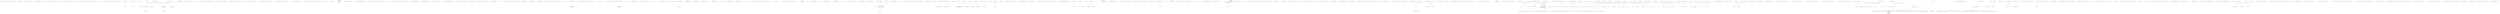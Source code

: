 digraph  {
n7 [label="HangFire.Client.ClientContext", span=""];
n0 [cluster="HangFire.Client.ClientContext.ClientContext()", label="Entry HangFire.Client.ClientContext.ClientContext()", span="6-6"];
n1 [cluster="HangFire.Client.ClientContext.ClientContext()", label="Items = new Dictionary<string, object>()", span="8-8"];
n2 [cluster="HangFire.Client.ClientContext.ClientContext()", label="Exit HangFire.Client.ClientContext.ClientContext()", span="6-6"];
n3 [cluster="System.Collections.Generic.Dictionary<TKey, TValue>.Dictionary()", label="Entry System.Collections.Generic.Dictionary<TKey, TValue>.Dictionary()", span="0-0"];
n4 [cluster="HangFire.Client.ClientContext.ClientContext(HangFire.Client.ClientContext)", label="Entry HangFire.Client.ClientContext.ClientContext(HangFire.Client.ClientContext)", span="11-11"];
n5 [cluster="HangFire.Client.ClientContext.ClientContext(HangFire.Client.ClientContext)", label="Items = clientContext.Items", span="13-13"];
n6 [cluster="HangFire.Client.ClientContext.ClientContext(HangFire.Client.ClientContext)", label="Exit HangFire.Client.ClientContext.ClientContext(HangFire.Client.ClientContext)", span="11-11"];
m0_8 [cluster="Mock<IWriteOnlyTransaction>.cstr", file="EnqueuedStateHandlerFacts.cs", label="Entry Mock<IWriteOnlyTransaction>.cstr", span=""];
m0_28 [cluster="Unk.Apply", file="EnqueuedStateHandlerFacts.cs", label="Entry Unk.Apply", span=""];
m0_22 [cluster="Unk.Equal", file="EnqueuedStateHandlerFacts.cs", label="Entry Unk.Equal", span=""];
m0_48 [cluster="Unk.DoesNotThrow", file="EnqueuedStateHandlerFacts.cs", label="Entry Unk.DoesNotThrow", span=""];
m0_40 [cluster="Unk.>", file="EnqueuedStateHandlerFacts.cs", label="Entry Unk.>", span=""];
m0_10 [cluster="HangFire.States.StateContext.StateContext(string, HangFire.Common.Job)", file="EnqueuedStateHandlerFacts.cs", label="Entry HangFire.States.StateContext.StateContext(string, HangFire.Common.Job)", span="23-23"];
m0_12 [cluster="HangFire.States.EnqueuedState.EnqueuedState()", file="EnqueuedStateHandlerFacts.cs", label="Entry HangFire.States.EnqueuedState.EnqueuedState()", span="31-31"];
m0_11 [cluster="ApplyStateContext.cstr", file="EnqueuedStateHandlerFacts.cs", label="Entry ApplyStateContext.cstr", span=""];
m0_39 [cluster="Mock<State>.cstr", file="EnqueuedStateHandlerFacts.cs", label="Entry Mock<State>.cstr", span=""];
m0_52 [cluster="HangFire.States.EnqueuedState.Handler.Unapply(HangFire.States.ApplyStateContext, HangFire.Storage.IWriteOnlyTransaction)", file="EnqueuedStateHandlerFacts.cs", label="Entry HangFire.States.EnqueuedState.Handler.Unapply(HangFire.States.ApplyStateContext, HangFire.Storage.IWriteOnlyTransaction)", span="92-92"];
m0_33 [cluster="Unk.AddToQueue", file="EnqueuedStateHandlerFacts.cs", label="Entry Unk.AddToQueue", span=""];
m0_13 [cluster="lambda expression", file="EnqueuedStateHandlerFacts.cs", label="Entry lambda expression", span="21-21"];
m0_50 [cluster="lambda expression", color=green, community=0, file="EnqueuedStateHandlerFacts.cs", label="handler.Unapply(null, null)", prediction=0, span="67-67"];
m0_49 [cluster="lambda expression", file="EnqueuedStateHandlerFacts.cs", label="Entry lambda expression", span="67-67"];
m0_51 [cluster="lambda expression", file="EnqueuedStateHandlerFacts.cs", label="Exit lambda expression", span="67-67"];
m0_42 [cluster="lambda expression", file="EnqueuedStateHandlerFacts.cs", label="handler.Apply(context, _transaction.Object)", span="59-59"];
m0_41 [cluster="lambda expression", file="EnqueuedStateHandlerFacts.cs", label="Entry lambda expression", span="59-59"];
m0_43 [cluster="lambda expression", file="EnqueuedStateHandlerFacts.cs", label="Exit lambda expression", span="59-59"];
m0_30 [cluster="lambda expression", file="EnqueuedStateHandlerFacts.cs", label="Entry lambda expression", span="48-48"];
m0_32 [cluster="lambda expression", file="EnqueuedStateHandlerFacts.cs", label="Exit lambda expression", span="48-48"];
m0_31 [cluster="lambda expression", file="EnqueuedStateHandlerFacts.cs", label="x.AddToQueue(Queue, JobId)", span="48-48"];
m0_14 [cluster="lambda expression", file="EnqueuedStateHandlerFacts.cs", label="Console.WriteLine()", span="21-21"];
m0_15 [cluster="lambda expression", file="EnqueuedStateHandlerFacts.cs", label="Exit lambda expression", span="21-21"];
m0_29 [cluster="Unk.Verify", file="EnqueuedStateHandlerFacts.cs", label="Entry Unk.Verify", span=""];
m0_21 [cluster="HangFire.States.EnqueuedState.Handler.Handler()", file="EnqueuedStateHandlerFacts.cs", label="Entry HangFire.States.EnqueuedState.Handler.Handler()", span="77-77"];
m0_17 [cluster="HangFire.Core.Tests.States.EnqueuedStateHandlerFacts.HandlerShouldBeRegistered_ForTheEnqueuedState()", file="EnqueuedStateHandlerFacts.cs", label="Entry HangFire.Core.Tests.States.EnqueuedStateHandlerFacts.HandlerShouldBeRegistered_ForTheEnqueuedState()", span="35-35"];
m0_18 [cluster="HangFire.Core.Tests.States.EnqueuedStateHandlerFacts.HandlerShouldBeRegistered_ForTheEnqueuedState()", file="EnqueuedStateHandlerFacts.cs", label="var handler = new EnqueuedState.Handler()", span="37-37"];
m0_19 [cluster="HangFire.Core.Tests.States.EnqueuedStateHandlerFacts.HandlerShouldBeRegistered_ForTheEnqueuedState()", file="EnqueuedStateHandlerFacts.cs", label="Assert.Equal(EnqueuedState.StateName, handler.StateName)", span="38-38"];
m0_20 [cluster="HangFire.Core.Tests.States.EnqueuedStateHandlerFacts.HandlerShouldBeRegistered_ForTheEnqueuedState()", file="EnqueuedStateHandlerFacts.cs", label="Exit HangFire.Core.Tests.States.EnqueuedStateHandlerFacts.HandlerShouldBeRegistered_ForTheEnqueuedState()", span="35-35"];
m0_34 [cluster="HangFire.Core.Tests.States.EnqueuedStateHandlerFacts.Apply_ThrowsAnException_WhenOtherThanEnqueuedStateGiven()", file="EnqueuedStateHandlerFacts.cs", label="Entry HangFire.Core.Tests.States.EnqueuedStateHandlerFacts.Apply_ThrowsAnException_WhenOtherThanEnqueuedStateGiven()", span="52-52"];
m0_35 [cluster="HangFire.Core.Tests.States.EnqueuedStateHandlerFacts.Apply_ThrowsAnException_WhenOtherThanEnqueuedStateGiven()", file="EnqueuedStateHandlerFacts.cs", label="var handler = new EnqueuedState.Handler()", span="54-54"];
m0_36 [cluster="HangFire.Core.Tests.States.EnqueuedStateHandlerFacts.Apply_ThrowsAnException_WhenOtherThanEnqueuedStateGiven()", file="EnqueuedStateHandlerFacts.cs", label="var context = new ApplyStateContext(\r\n                _connection.Object, _stateContext, new Mock<State>().Object, null)", span="55-56"];
m0_37 [cluster="HangFire.Core.Tests.States.EnqueuedStateHandlerFacts.Apply_ThrowsAnException_WhenOtherThanEnqueuedStateGiven()", file="EnqueuedStateHandlerFacts.cs", label="Assert.Throws<InvalidOperationException>(\r\n                () => handler.Apply(context, _transaction.Object))", span="58-59"];
m0_38 [cluster="HangFire.Core.Tests.States.EnqueuedStateHandlerFacts.Apply_ThrowsAnException_WhenOtherThanEnqueuedStateGiven()", file="EnqueuedStateHandlerFacts.cs", label="Exit HangFire.Core.Tests.States.EnqueuedStateHandlerFacts.Apply_ThrowsAnException_WhenOtherThanEnqueuedStateGiven()", span="52-52"];
m0_7 [cluster="HangFire.Common.Job.FromExpression(System.Linq.Expressions.Expression<System.Action>)", file="EnqueuedStateHandlerFacts.cs", label="Entry HangFire.Common.Job.FromExpression(System.Linq.Expressions.Expression<System.Action>)", span="125-125"];
m0_0 [cluster="HangFire.Core.Tests.States.EnqueuedStateHandlerFacts.EnqueuedStateHandlerFacts()", file="EnqueuedStateHandlerFacts.cs", label="Entry HangFire.Core.Tests.States.EnqueuedStateHandlerFacts.EnqueuedStateHandlerFacts()", span="19-19"];
m0_2 [cluster="HangFire.Core.Tests.States.EnqueuedStateHandlerFacts.EnqueuedStateHandlerFacts()", file="EnqueuedStateHandlerFacts.cs", label="_transaction = new Mock<IWriteOnlyTransaction>()", span="23-23"];
m0_3 [cluster="HangFire.Core.Tests.States.EnqueuedStateHandlerFacts.EnqueuedStateHandlerFacts()", file="EnqueuedStateHandlerFacts.cs", label="_connection = new Mock<IStorageConnection>()", span="24-24"];
m0_4 [cluster="HangFire.Core.Tests.States.EnqueuedStateHandlerFacts.EnqueuedStateHandlerFacts()", file="EnqueuedStateHandlerFacts.cs", label="_stateContext = new StateContext(JobId, job)", span="25-25"];
m0_5 [cluster="HangFire.Core.Tests.States.EnqueuedStateHandlerFacts.EnqueuedStateHandlerFacts()", file="EnqueuedStateHandlerFacts.cs", label="_context = new ApplyStateContext(\r\n                _connection.Object,\r\n                _stateContext, \r\n                new EnqueuedState { Queue = Queue }, \r\n                null)", span="27-31"];
m0_1 [cluster="HangFire.Core.Tests.States.EnqueuedStateHandlerFacts.EnqueuedStateHandlerFacts()", file="EnqueuedStateHandlerFacts.cs", label="var job = Job.FromExpression(() => Console.WriteLine())", span="21-21"];
m0_6 [cluster="HangFire.Core.Tests.States.EnqueuedStateHandlerFacts.EnqueuedStateHandlerFacts()", file="EnqueuedStateHandlerFacts.cs", label="Exit HangFire.Core.Tests.States.EnqueuedStateHandlerFacts.EnqueuedStateHandlerFacts()", span="19-19"];
m0_23 [cluster="HangFire.Core.Tests.States.EnqueuedStateHandlerFacts.Apply_AddsJob_ToTheSpecifiedQueue()", file="EnqueuedStateHandlerFacts.cs", label="Entry HangFire.Core.Tests.States.EnqueuedStateHandlerFacts.Apply_AddsJob_ToTheSpecifiedQueue()", span="42-42"];
m0_24 [cluster="HangFire.Core.Tests.States.EnqueuedStateHandlerFacts.Apply_AddsJob_ToTheSpecifiedQueue()", file="EnqueuedStateHandlerFacts.cs", label="var handler = new EnqueuedState.Handler()", span="44-44"];
m0_25 [cluster="HangFire.Core.Tests.States.EnqueuedStateHandlerFacts.Apply_AddsJob_ToTheSpecifiedQueue()", file="EnqueuedStateHandlerFacts.cs", label="handler.Apply(_context, _transaction.Object)", span="46-46"];
m0_26 [cluster="HangFire.Core.Tests.States.EnqueuedStateHandlerFacts.Apply_AddsJob_ToTheSpecifiedQueue()", file="EnqueuedStateHandlerFacts.cs", label="_transaction.Verify(x => x.AddToQueue(Queue, JobId))", span="48-48"];
m0_27 [cluster="HangFire.Core.Tests.States.EnqueuedStateHandlerFacts.Apply_AddsJob_ToTheSpecifiedQueue()", file="EnqueuedStateHandlerFacts.cs", label="Exit HangFire.Core.Tests.States.EnqueuedStateHandlerFacts.Apply_AddsJob_ToTheSpecifiedQueue()", span="42-42"];
m0_9 [cluster="Mock<IStorageConnection>.cstr", file="EnqueuedStateHandlerFacts.cs", label="Entry Mock<IStorageConnection>.cstr", span=""];
m0_16 [cluster="System.Console.WriteLine()", file="EnqueuedStateHandlerFacts.cs", label="Entry System.Console.WriteLine()", span="0-0"];
m0_44 [cluster="HangFire.Core.Tests.States.EnqueuedStateHandlerFacts.Unapply_DoesNotDoAnything()", file="EnqueuedStateHandlerFacts.cs", label="Entry HangFire.Core.Tests.States.EnqueuedStateHandlerFacts.Unapply_DoesNotDoAnything()", span="63-63"];
m0_45 [cluster="HangFire.Core.Tests.States.EnqueuedStateHandlerFacts.Unapply_DoesNotDoAnything()", color=green, community=0, file="EnqueuedStateHandlerFacts.cs", label="var handler = new EnqueuedState.Handler()", prediction=0, span="65-65"];
m0_46 [cluster="HangFire.Core.Tests.States.EnqueuedStateHandlerFacts.Unapply_DoesNotDoAnything()", color=green, community=0, file="EnqueuedStateHandlerFacts.cs", label="Assert.DoesNotThrow(() => handler.Unapply(null, null))", prediction=2, span="67-67"];
m0_47 [cluster="HangFire.Core.Tests.States.EnqueuedStateHandlerFacts.Unapply_DoesNotDoAnything()", file="EnqueuedStateHandlerFacts.cs", label="Exit HangFire.Core.Tests.States.EnqueuedStateHandlerFacts.Unapply_DoesNotDoAnything()", span="63-63"];
m0_56 [file="EnqueuedStateHandlerFacts.cs", label=handler, span=""];
m0_53 [file="EnqueuedStateHandlerFacts.cs", label="HangFire.Core.Tests.States.EnqueuedStateHandlerFacts", span=""];
m0_54 [file="EnqueuedStateHandlerFacts.cs", label=handler, span=""];
m0_55 [file="EnqueuedStateHandlerFacts.cs", label=context, span=""];
m1_2 [cluster="HangFire.IJobStateAppliedFilter.OnStateUnapplied(IRedisTransaction, string)", file="FailedStateHandler.cs", label="Entry HangFire.IJobStateAppliedFilter.OnStateUnapplied(IRedisTransaction, string)", span="9-9"];
m1_3 [cluster="HangFire.IJobStateAppliedFilter.OnStateUnapplied(IRedisTransaction, string)", file="FailedStateHandler.cs", label="Exit HangFire.IJobStateAppliedFilter.OnStateUnapplied(IRedisTransaction, string)", span="9-9"];
m1_0 [cluster="HangFire.IJobStateAppliedFilter.OnStateApplied(IRedisTransaction, HangFire.States.JobState)", file="FailedStateHandler.cs", label="Entry HangFire.IJobStateAppliedFilter.OnStateApplied(IRedisTransaction, HangFire.States.JobState)", span="8-8"];
m1_1 [cluster="HangFire.IJobStateAppliedFilter.OnStateApplied(IRedisTransaction, HangFire.States.JobState)", file="FailedStateHandler.cs", label="Exit HangFire.IJobStateAppliedFilter.OnStateApplied(IRedisTransaction, HangFire.States.JobState)", span="8-8"];
m2_10 [cluster="HangFire.States.EnqueuedState.Handler.Handler()", file="GlobalStateHandlers.cs", label="Entry HangFire.States.EnqueuedState.Handler.Handler()", span="77-77"];
m2_6 [cluster="System.Collections.Generic.List<T>.List()", file="GlobalStateHandlers.cs", label="Entry System.Collections.Generic.List<T>.List()", span="0-0"];
m2_8 [cluster="System.Collections.Generic.ICollection<T>.Add(T)", file="GlobalStateHandlers.cs", label="Entry System.Collections.Generic.ICollection<T>.Add(T)", span="0-0"];
m2_0 [cluster="HangFire.GlobalStateHandlers.GlobalStateHandlers()", file="GlobalStateHandlers.cs", label="Entry HangFire.GlobalStateHandlers.GlobalStateHandlers()", span="23-23"];
m2_1 [cluster="HangFire.GlobalStateHandlers.GlobalStateHandlers()", color=green, community=0, file="GlobalStateHandlers.cs", label="Handlers = new List<IStateHandler>()", prediction=3, span="25-25"];
m2_2 [cluster="HangFire.GlobalStateHandlers.GlobalStateHandlers()", file="GlobalStateHandlers.cs", label="Handlers.Add(new SucceededState.Handler())", span="26-26"];
m2_3 [cluster="HangFire.GlobalStateHandlers.GlobalStateHandlers()", file="GlobalStateHandlers.cs", label="Handlers.Add(new ScheduledState.Handler())", span="27-27"];
m2_4 [cluster="HangFire.GlobalStateHandlers.GlobalStateHandlers()", file="GlobalStateHandlers.cs", label="Handlers.Add(new EnqueuedState.Handler())", span="28-28"];
m2_5 [cluster="HangFire.GlobalStateHandlers.GlobalStateHandlers()", file="GlobalStateHandlers.cs", label="Exit HangFire.GlobalStateHandlers.GlobalStateHandlers()", span="23-23"];
m2_7 [cluster="HangFire.States.SucceededState.Handler.Handler()", file="GlobalStateHandlers.cs", label="Entry HangFire.States.SucceededState.Handler.Handler()", span="52-52"];
m2_9 [cluster="HangFire.States.ScheduledState.Handler.Handler()", file="GlobalStateHandlers.cs", label="Entry HangFire.States.ScheduledState.Handler.Handler()", span="52-52"];
m3_23 [cluster="Unk.Then", file="JobHelperFacts.cs", label="Entry Unk.Then", span=""];
m3_6 [cluster="Unk.Given", file="JobHelperFacts.cs", label="Entry Unk.Given", span=""];
m3_11 [cluster="Unk.EnqueueItemOnList", file="JobHelperFacts.cs", label="Entry Unk.EnqueueItemOnList", span=""];
m3_37 [cluster="Unk.DoesNotContain", file="JobHelperFacts.cs", label="Entry Unk.DoesNotContain", span=""];
m3_28 [cluster="Unk.GetAllItemsFromList", file="JobHelperFacts.cs", label="Entry Unk.GetAllItemsFromList", span=""];
m3_15 [cluster="string.Format(string, object, object)", file="JobHelperFacts.cs", label="Entry string.Format(string, object, object)", span="0-0"];
m3_7 [cluster="HangFire.Tests.QueueSteps.GivenAJobInTheQueue(string)", file="JobHelperFacts.cs", label="Entry HangFire.Tests.QueueSteps.GivenAJobInTheQueue(string)", span="25-25"];
m3_8 [cluster="HangFire.Tests.QueueSteps.GivenAJobInTheQueue(string)", color=green, community=0, file="JobHelperFacts.cs", label="Given(''a job'')", prediction=4, span="27-27"];
m3_9 [cluster="HangFire.Tests.QueueSteps.GivenAJobInTheQueue(string)", color=green, community=0, file="JobHelperFacts.cs", label="Redis.Client.EnqueueItemOnList(\r\n                String.Format(''hangfire:queue:{0}'', queue),\r\n                JobSteps.DefaultJobId)", prediction=5, span="29-31"];
m3_10 [cluster="HangFire.Tests.QueueSteps.GivenAJobInTheQueue(string)", file="JobHelperFacts.cs", label="Exit HangFire.Tests.QueueSteps.GivenAJobInTheQueue(string)", span="25-25"];
m3_12 [cluster="HangFire.Tests.QueueSteps.GivenTheJobInTheQueue(string)", file="JobHelperFacts.cs", label="Entry HangFire.Tests.QueueSteps.GivenTheJobInTheQueue(string)", span="35-35"];
m3_13 [cluster="HangFire.Tests.QueueSteps.GivenTheJobInTheQueue(string)", color=green, community=0, file="JobHelperFacts.cs", label="Given(String.Format(''the '{0}' job in the '{1}' queue'', jobId, DefaultQueue))", prediction=6, span="37-37"];
m3_14 [cluster="HangFire.Tests.QueueSteps.GivenTheJobInTheQueue(string)", file="JobHelperFacts.cs", label="Exit HangFire.Tests.QueueSteps.GivenTheJobInTheQueue(string)", span="35-35"];
m3_16 [cluster="HangFire.Tests.QueueSteps.GivenTheJobInTheQueue(string, string)", file="JobHelperFacts.cs", label="Entry HangFire.Tests.QueueSteps.GivenTheJobInTheQueue(string, string)", span="41-41"];
m3_17 [cluster="HangFire.Tests.QueueSteps.GivenTheJobInTheQueue(string, string)", color=green, community=0, file="JobHelperFacts.cs", label="Given(String.Format(''the '{0}' job'', jobId))", prediction=7, span="43-43"];
m3_18 [cluster="HangFire.Tests.QueueSteps.GivenTheJobInTheQueue(string, string)", color=green, community=0, file="JobHelperFacts.cs", label="Redis.Client.EnqueueItemOnList(\r\n                String.Format(''hangfire:queue:{0}'', queue),\r\n                jobId)", prediction=8, span="45-47"];
m3_19 [cluster="HangFire.Tests.QueueSteps.GivenTheJobInTheQueue(string, string)", file="JobHelperFacts.cs", label="Exit HangFire.Tests.QueueSteps.GivenTheJobInTheQueue(string, string)", span="41-41"];
m3_30 [cluster="HangFire.Tests.QueueSteps.ThenTheQueueDoesNotContainTheJob()", file="JobHelperFacts.cs", label="Entry HangFire.Tests.QueueSteps.ThenTheQueueDoesNotContainTheJob()", span="67-67"];
m3_31 [cluster="HangFire.Tests.QueueSteps.ThenTheQueueDoesNotContainTheJob()", color=green, community=0, file="JobHelperFacts.cs", label="Then(String.Format(''the '{0}' queue does not contain the job'', DefaultQueue))", prediction=9, span="69-69"];
m3_32 [cluster="HangFire.Tests.QueueSteps.ThenTheQueueDoesNotContainTheJob()", file="JobHelperFacts.cs", label="Exit HangFire.Tests.QueueSteps.ThenTheQueueDoesNotContainTheJob()", span="67-67"];
m3_43 [cluster="Unk.AreEqual", file="JobHelperFacts.cs", label="Entry Unk.AreEqual", span=""];
m3_42 [cluster="Unk.GetListCount", file="JobHelperFacts.cs", label="Entry Unk.GetListCount", span=""];
m3_44 [cluster="HangFire.Tests.QueueSteps.ThenTheQueueLengthIs(string, int)", file="JobHelperFacts.cs", label="Entry HangFire.Tests.QueueSteps.ThenTheQueueLengthIs(string, int)", span="90-90"];
m3_45 [cluster="HangFire.Tests.QueueSteps.ThenTheQueueLengthIs(string, int)", file="JobHelperFacts.cs", label="var actualLength = Redis.Client.GetListCount(\r\n                String.Format(''hangfire:queue:{0}'', queue))", span="92-93"];
m3_46 [cluster="HangFire.Tests.QueueSteps.ThenTheQueueLengthIs(string, int)", file="JobHelperFacts.cs", label="Assert.AreEqual(length, actualLength)", span="94-94"];
m3_47 [cluster="HangFire.Tests.QueueSteps.ThenTheQueueLengthIs(string, int)", file="JobHelperFacts.cs", label="Exit HangFire.Tests.QueueSteps.ThenTheQueueLengthIs(string, int)", span="90-90"];
m3_24 [cluster="HangFire.Tests.QueueSteps.ThenTheQueueContainsTheJob(string)", file="JobHelperFacts.cs", label="Entry HangFire.Tests.QueueSteps.ThenTheQueueContainsTheJob(string)", span="57-57"];
m3_25 [cluster="HangFire.Tests.QueueSteps.ThenTheQueueContainsTheJob(string)", color=green, community=0, file="JobHelperFacts.cs", label="var jobIds = Redis.Client.GetAllItemsFromList(\r\n                String.Format(''hangfire:queue:{0}'', queue))", prediction=10, span="59-60"];
m3_26 [cluster="HangFire.Tests.QueueSteps.ThenTheQueueContainsTheJob(string)", color=green, community=0, file="JobHelperFacts.cs", label="CollectionAssert.Contains(jobIds, JobSteps.DefaultJobId)", prediction=11, span="62-62"];
m3_27 [cluster="HangFire.Tests.QueueSteps.ThenTheQueueContainsTheJob(string)", file="JobHelperFacts.cs", label="Exit HangFire.Tests.QueueSteps.ThenTheQueueContainsTheJob(string)", span="57-57"];
m3_2 [cluster="HangFire.Tests.QueueSteps.GivenAnEnqueuedJob()", file="JobHelperFacts.cs", label="Entry HangFire.Tests.QueueSteps.GivenAnEnqueuedJob()", span="19-19"];
m3_3 [cluster="HangFire.Tests.QueueSteps.GivenAnEnqueuedJob()", color=green, community=0, file="JobHelperFacts.cs", label="Given(String.Format(''a job in the '{0}' queue'', DefaultQueue))", prediction=12, span="21-21"];
m3_4 [cluster="HangFire.Tests.QueueSteps.GivenAnEnqueuedJob()", file="JobHelperFacts.cs", label="Exit HangFire.Tests.QueueSteps.GivenAnEnqueuedJob()", span="19-19"];
m3_5 [cluster="string.Format(string, object)", file="JobHelperFacts.cs", label="Entry string.Format(string, object)", span="0-0"];
m3_20 [cluster="HangFire.Tests.QueueSteps.ThenTheQueueContainsTheJob()", file="JobHelperFacts.cs", label="Entry HangFire.Tests.QueueSteps.ThenTheQueueContainsTheJob()", span="51-51"];
m3_21 [cluster="HangFire.Tests.QueueSteps.ThenTheQueueContainsTheJob()", color=green, community=0, file="JobHelperFacts.cs", label="Then(String.Format(''the '{0}' queue contains the job'', DefaultQueue))", prediction=13, span="53-53"];
m3_22 [cluster="HangFire.Tests.QueueSteps.ThenTheQueueContainsTheJob()", file="JobHelperFacts.cs", label="Exit HangFire.Tests.QueueSteps.ThenTheQueueContainsTheJob()", span="51-51"];
m3_38 [cluster="HangFire.Tests.QueueSteps.ThenTheQueueIsEmpty(string)", file="JobHelperFacts.cs", label="Entry HangFire.Tests.QueueSteps.ThenTheQueueIsEmpty(string)", span="82-82"];
m3_39 [cluster="HangFire.Tests.QueueSteps.ThenTheQueueIsEmpty(string)", color=green, community=0, file="JobHelperFacts.cs", label="var length = Redis.Client.GetListCount(\r\n                String.Format(''hangfire:queue:{0}'', queue))", prediction=14, span="84-85"];
m3_40 [cluster="HangFire.Tests.QueueSteps.ThenTheQueueIsEmpty(string)", color=green, community=0, file="JobHelperFacts.cs", label="Assert.AreEqual(0, length)", prediction=15, span="86-86"];
m3_41 [cluster="HangFire.Tests.QueueSteps.ThenTheQueueIsEmpty(string)", file="JobHelperFacts.cs", label="Exit HangFire.Tests.QueueSteps.ThenTheQueueIsEmpty(string)", span="82-82"];
m3_29 [cluster="Unk.Contains", file="JobHelperFacts.cs", label="Entry Unk.Contains", span=""];
m3_33 [cluster="HangFire.Tests.QueueSteps.ThenTheQueueDoesNotContainTheJob(string)", file="JobHelperFacts.cs", label="Entry HangFire.Tests.QueueSteps.ThenTheQueueDoesNotContainTheJob(string)", span="73-73"];
m3_34 [cluster="HangFire.Tests.QueueSteps.ThenTheQueueDoesNotContainTheJob(string)", color=green, community=0, file="JobHelperFacts.cs", label="var jobIds = Redis.Client.GetAllItemsFromList(\r\n                String.Format(''hangfire:queue:{0}'', queue))", prediction=16, span="75-76"];
m3_35 [cluster="HangFire.Tests.QueueSteps.ThenTheQueueDoesNotContainTheJob(string)", color=green, community=0, file="JobHelperFacts.cs", label="CollectionAssert.DoesNotContain(jobIds, JobSteps.DefaultJobId)", prediction=17, span="78-78"];
m3_36 [cluster="HangFire.Tests.QueueSteps.ThenTheQueueDoesNotContainTheJob(string)", file="JobHelperFacts.cs", label="Exit HangFire.Tests.QueueSteps.ThenTheQueueDoesNotContainTheJob(string)", span="73-73"];
m4_6 [cluster="Hangfire.Storage.InvocationData.Deserialize()", file="JobStorage.cs", label="Entry Hangfire.Storage.InvocationData.Deserialize()", span="44-44"];
m4_7 [cluster="Hangfire.Storage.InvocationData.Deserialize()", file="JobStorage.cs", label="var type = System.Type.GetType(Type, throwOnError: true, ignoreCase: true)", span="48-48"];
m4_8 [cluster="Hangfire.Storage.InvocationData.Deserialize()", file="JobStorage.cs", label="var parameterTypes = JobHelper.FromJson<Type[]>(ParameterTypes)", span="49-49"];
m4_9 [cluster="Hangfire.Storage.InvocationData.Deserialize()", file="JobStorage.cs", label="var method = GetNonOpenMatchingMethod(type, Method, parameterTypes)", span="50-50"];
m4_11 [cluster="Hangfire.Storage.InvocationData.Deserialize()", file="JobStorage.cs", label="throw new InvalidOperationException(String.Format(\r\n                        ''The type `{0}` does not contain a method with signature `{1}({2})`'',\r\n                        type.FullName,\r\n                        Method,\r\n                        String.Join('', '', parameterTypes.Select(x => x.Name))));", span="54-58"];
m4_10 [cluster="Hangfire.Storage.InvocationData.Deserialize()", file="JobStorage.cs", label="method == null", span="52-52"];
m4_12 [cluster="Hangfire.Storage.InvocationData.Deserialize()", file="JobStorage.cs", label="var serializedArguments = JobHelper.FromJson<string[]>(Arguments)", span="61-61"];
m4_15 [cluster="Hangfire.Storage.InvocationData.Deserialize()", file="JobStorage.cs", label=Exception, span="66-66"];
m4_16 [cluster="Hangfire.Storage.InvocationData.Deserialize()", file="JobStorage.cs", label="throw new JobLoadException(''Could not load the job. See inner exception for the details.'', ex);", span="68-68"];
m4_17 [cluster="Hangfire.Storage.InvocationData.Deserialize()", file="JobStorage.cs", label="Exit Hangfire.Storage.InvocationData.Deserialize()", span="44-44"];
m4_110 [cluster="System.Collections.Generic.List<T>.List()", file="JobStorage.cs", label="Entry System.Collections.Generic.List<T>.List()", span="0-0"];
m4_20 [cluster="Hangfire.Storage.InvocationData.GetNonOpenMatchingMethod(System.Type, string, System.Type[])", file="JobStorage.cs", label="Entry Hangfire.Storage.InvocationData.GetNonOpenMatchingMethod(System.Type, string, System.Type[])", span="172-172"];
m4_87 [cluster="Hangfire.Storage.InvocationData.GetNonOpenMatchingMethod(System.Type, string, System.Type[])", file="JobStorage.cs", label="var methodCandidates = type.GetMethods()", span="174-174"];
m4_89 [cluster="Hangfire.Storage.InvocationData.GetNonOpenMatchingMethod(System.Type, string, System.Type[])", file="JobStorage.cs", label="!methodCandidate.Name.Equals(name, StringComparison.Ordinal)", span="178-178"];
m4_91 [cluster="Hangfire.Storage.InvocationData.GetNonOpenMatchingMethod(System.Type, string, System.Type[])", file="JobStorage.cs", label="parameters.Length != parameterTypes.Length", span="184-184"];
m4_98 [cluster="Hangfire.Storage.InvocationData.GetNonOpenMatchingMethod(System.Type, string, System.Type[])", file="JobStorage.cs", label="var actualType = parameterTypes[i]", span="198-198"];
m4_88 [cluster="Hangfire.Storage.InvocationData.GetNonOpenMatchingMethod(System.Type, string, System.Type[])", file="JobStorage.cs", label=methodCandidates, span="176-176"];
m4_106 [cluster="Hangfire.Storage.InvocationData.GetNonOpenMatchingMethod(System.Type, string, System.Type[])", file="JobStorage.cs", label="return null;", span="222-222"];
m4_90 [cluster="Hangfire.Storage.InvocationData.GetNonOpenMatchingMethod(System.Type, string, System.Type[])", file="JobStorage.cs", label="var parameters = methodCandidate.GetParameters()", span="183-183"];
m4_105 [cluster="Hangfire.Storage.InvocationData.GetNonOpenMatchingMethod(System.Type, string, System.Type[])", file="JobStorage.cs", label="return methodCandidate.ContainsGenericParameters \r\n                    ? methodCandidate.MakeGenericMethod(genericArguments.ToArray()) \r\n                    : methodCandidate;", span="217-219"];
m4_95 [cluster="Hangfire.Storage.InvocationData.GetNonOpenMatchingMethod(System.Type, string, System.Type[])", file="JobStorage.cs", label="i < parameters.Length", span="194-194"];
m4_96 [cluster="Hangfire.Storage.InvocationData.GetNonOpenMatchingMethod(System.Type, string, System.Type[])", file="JobStorage.cs", label="var parameter = parameters[i]", span="196-196"];
m4_92 [cluster="Hangfire.Storage.InvocationData.GetNonOpenMatchingMethod(System.Type, string, System.Type[])", file="JobStorage.cs", label="var parameterTypesMatched = true", span="189-189"];
m4_93 [cluster="Hangfire.Storage.InvocationData.GetNonOpenMatchingMethod(System.Type, string, System.Type[])", file="JobStorage.cs", label="var genericArguments = new List<Type>()", span="190-190"];
m4_104 [cluster="Hangfire.Storage.InvocationData.GetNonOpenMatchingMethod(System.Type, string, System.Type[])", file="JobStorage.cs", label="!parameterTypesMatched", span="214-214"];
m4_94 [cluster="Hangfire.Storage.InvocationData.GetNonOpenMatchingMethod(System.Type, string, System.Type[])", file="JobStorage.cs", label="var i = 0", span="194-194"];
m4_100 [cluster="Hangfire.Storage.InvocationData.GetNonOpenMatchingMethod(System.Type, string, System.Type[])", file="JobStorage.cs", label="genericArguments.Add(actualType)", span="203-203"];
m4_103 [cluster="Hangfire.Storage.InvocationData.GetNonOpenMatchingMethod(System.Type, string, System.Type[])", file="JobStorage.cs", label="i++", span="194-194"];
m4_97 [cluster="Hangfire.Storage.InvocationData.GetNonOpenMatchingMethod(System.Type, string, System.Type[])", file="JobStorage.cs", label="var parameterType = parameter.ParameterType", span="197-197"];
m4_99 [cluster="Hangfire.Storage.InvocationData.GetNonOpenMatchingMethod(System.Type, string, System.Type[])", file="JobStorage.cs", label="parameterType.IsGenericParameter", span="201-201"];
m4_101 [cluster="Hangfire.Storage.InvocationData.GetNonOpenMatchingMethod(System.Type, string, System.Type[])", file="JobStorage.cs", label="parameterType.IsAssignableFrom(actualType)", span="208-208"];
m4_102 [cluster="Hangfire.Storage.InvocationData.GetNonOpenMatchingMethod(System.Type, string, System.Type[])", file="JobStorage.cs", label="parameterTypesMatched = false", span="210-210"];
m4_107 [cluster="Hangfire.Storage.InvocationData.GetNonOpenMatchingMethod(System.Type, string, System.Type[])", file="JobStorage.cs", label="Exit Hangfire.Storage.InvocationData.GetNonOpenMatchingMethod(System.Type, string, System.Type[])", span="172-172"];
m4_112 [cluster="System.Reflection.MethodInfo.MakeGenericMethod(params System.Type[])", file="JobStorage.cs", label="Entry System.Reflection.MethodInfo.MakeGenericMethod(params System.Type[])", span="0-0"];
m4_53 [cluster="System.DateTime.ToString(string, System.IFormatProvider)", file="JobStorage.cs", label="Entry System.DateTime.ToString(string, System.IFormatProvider)", span="0-0"];
m4_26 [cluster="Hangfire.Common.Job.Job(System.Type, System.Reflection.MethodInfo, params object[])", file="JobStorage.cs", label="Entry Hangfire.Common.Job.Job(System.Type, System.Reflection.MethodInfo, params object[])", span="120-120"];
m4_23 [cluster="Unk.Join", file="JobStorage.cs", label="Entry Unk.Join", span=""];
m4_111 [cluster="System.Type.IsAssignableFrom(System.Type)", file="JobStorage.cs", label="Entry System.Type.IsAssignableFrom(System.Type)", span="0-0"];
m4_25 [cluster="Hangfire.Storage.InvocationData.DeserializeArguments(System.Reflection.MethodInfo, string[])", file="JobStorage.cs", label="Entry Hangfire.Storage.InvocationData.DeserializeArguments(System.Reflection.MethodInfo, string[])", span="110-110"];
m4_56 [cluster="Hangfire.Storage.InvocationData.DeserializeArguments(System.Reflection.MethodInfo, string[])", file="JobStorage.cs", label="var parameters = methodInfo.GetParameters()", span="112-112"];
m4_57 [cluster="Hangfire.Storage.InvocationData.DeserializeArguments(System.Reflection.MethodInfo, string[])", file="JobStorage.cs", label="var result = new List<object>(arguments.Length)", span="113-113"];
m4_61 [cluster="Hangfire.Storage.InvocationData.DeserializeArguments(System.Reflection.MethodInfo, string[])", file="JobStorage.cs", label="var argument = arguments[i]", span="118-118"];
m4_59 [cluster="Hangfire.Storage.InvocationData.DeserializeArguments(System.Reflection.MethodInfo, string[])", file="JobStorage.cs", label="i < parameters.Length", span="115-115"];
m4_60 [cluster="Hangfire.Storage.InvocationData.DeserializeArguments(System.Reflection.MethodInfo, string[])", file="JobStorage.cs", label="var parameter = parameters[i]", span="117-117"];
m4_58 [cluster="Hangfire.Storage.InvocationData.DeserializeArguments(System.Reflection.MethodInfo, string[])", file="JobStorage.cs", label="var i = 0", span="115-115"];
m4_66 [cluster="Hangfire.Storage.InvocationData.DeserializeArguments(System.Reflection.MethodInfo, string[])", file="JobStorage.cs", label="result.Add(value)", span="133-133"];
m4_68 [cluster="Hangfire.Storage.InvocationData.DeserializeArguments(System.Reflection.MethodInfo, string[])", file="JobStorage.cs", label="return result.ToArray();", span="136-136"];
m4_67 [cluster="Hangfire.Storage.InvocationData.DeserializeArguments(System.Reflection.MethodInfo, string[])", file="JobStorage.cs", label="i++", span="115-115"];
m4_63 [cluster="Hangfire.Storage.InvocationData.DeserializeArguments(System.Reflection.MethodInfo, string[])", file="JobStorage.cs", label="CoreJobPerformanceProcess.Substitutions.ContainsKey(parameter.ParameterType)", span="122-122"];
m4_64 [cluster="Hangfire.Storage.InvocationData.DeserializeArguments(System.Reflection.MethodInfo, string[])", file="JobStorage.cs", label="value = parameter.ParameterType.IsValueType\r\n                        ? Activator.CreateInstance(parameter.ParameterType)\r\n                        : null", span="124-126"];
m4_65 [cluster="Hangfire.Storage.InvocationData.DeserializeArguments(System.Reflection.MethodInfo, string[])", file="JobStorage.cs", label="value = DeserializeArgument(argument, parameter.ParameterType)", span="130-130"];
m4_62 [cluster="Hangfire.Storage.InvocationData.DeserializeArguments(System.Reflection.MethodInfo, string[])", file="JobStorage.cs", label="object value", span="120-120"];
m4_69 [cluster="Hangfire.Storage.InvocationData.DeserializeArguments(System.Reflection.MethodInfo, string[])", file="JobStorage.cs", label="Exit Hangfire.Storage.InvocationData.DeserializeArguments(System.Reflection.MethodInfo, string[])", span="110-110"];
m4_71 [cluster="System.Activator.CreateInstance(System.Type)", file="JobStorage.cs", label="Entry System.Activator.CreateInstance(System.Type)", span="0-0"];
m4_70 [cluster="System.Collections.Generic.Dictionary<TKey, TValue>.ContainsKey(TKey)", file="JobStorage.cs", label="Entry System.Collections.Generic.Dictionary<TKey, TValue>.ContainsKey(TKey)", span="0-0"];
m4_18 [cluster="System.Type.GetType(string, bool, bool)", file="JobStorage.cs", label="Entry System.Type.GetType(string, bool, bool)", span="0-0"];
m4_72 [cluster="Hangfire.Storage.InvocationData.DeserializeArgument(string, System.Type)", file="JobStorage.cs", label="Entry Hangfire.Storage.InvocationData.DeserializeArgument(string, System.Type)", span="139-139"];
m4_73 [cluster="Hangfire.Storage.InvocationData.DeserializeArgument(string, System.Type)", file="JobStorage.cs", label="object value", span="141-141"];
m4_74 [cluster="Hangfire.Storage.InvocationData.DeserializeArgument(string, System.Type)", file="JobStorage.cs", label="value = argument != null\r\n                    ? JobHelper.FromJson(argument, type)\r\n                    : null", span="144-146"];
m4_76 [cluster="Hangfire.Storage.InvocationData.DeserializeArgument(string, System.Type)", file="JobStorage.cs", label="type == typeof (object)", span="150-150"];
m4_77 [cluster="Hangfire.Storage.InvocationData.DeserializeArgument(string, System.Type)", file="JobStorage.cs", label="value = argument", span="154-154"];
m4_78 [cluster="Hangfire.Storage.InvocationData.DeserializeArgument(string, System.Type)", file="JobStorage.cs", label="var converter = TypeDescriptor.GetConverter(type)", span="160-160"];
m4_79 [cluster="Hangfire.Storage.InvocationData.DeserializeArgument(string, System.Type)", file="JobStorage.cs", label="value = converter.ConvertFromInvariantString(argument)", span="161-161"];
m4_75 [cluster="Hangfire.Storage.InvocationData.DeserializeArgument(string, System.Type)", file="JobStorage.cs", label=Exception, span="148-148"];
m4_82 [cluster="Hangfire.Storage.InvocationData.DeserializeArgument(string, System.Type)", file="JobStorage.cs", label="return value;", span="169-169"];
m4_80 [cluster="Hangfire.Storage.InvocationData.DeserializeArgument(string, System.Type)", file="JobStorage.cs", label=Exception, span="163-163"];
m4_81 [cluster="Hangfire.Storage.InvocationData.DeserializeArgument(string, System.Type)", file="JobStorage.cs", label="throw jsonException;", span="165-165"];
m4_83 [cluster="Hangfire.Storage.InvocationData.DeserializeArgument(string, System.Type)", file="JobStorage.cs", label="Exit Hangfire.Storage.InvocationData.DeserializeArgument(string, System.Type)", span="139-139"];
m4_31 [cluster="Hangfire.Storage.InvocationData.Serialize(Hangfire.Common.Job)", file="JobStorage.cs", label="Entry Hangfire.Storage.InvocationData.Serialize(Hangfire.Common.Job)", span="72-72"];
m4_32 [cluster="Hangfire.Storage.InvocationData.Serialize(Hangfire.Common.Job)", file="JobStorage.cs", label="return new InvocationData(\r\n                job.Type.AssemblyQualifiedName,\r\n                job.Method.Name,\r\n                JobHelper.ToJson(job.Method.GetParameters().Select(x => x.ParameterType).ToArray()),\r\n                JobHelper.ToJson(SerializeArguments(job.Args)));", span="74-78"];
m4_33 [cluster="Hangfire.Storage.InvocationData.Serialize(Hangfire.Common.Job)", file="JobStorage.cs", label="Exit Hangfire.Storage.InvocationData.Serialize(Hangfire.Common.Job)", span="72-72"];
m4_35 [cluster="Unk.ToArray", file="JobStorage.cs", label="Entry Unk.ToArray", span=""];
m4_21 [cluster="System.InvalidOperationException.InvalidOperationException(string)", file="JobStorage.cs", label="Entry System.InvalidOperationException.InvalidOperationException(string)", span="0-0"];
m4_85 [cluster="System.ComponentModel.TypeDescriptor.GetConverter(System.Type)", file="JobStorage.cs", label="Entry System.ComponentModel.TypeDescriptor.GetConverter(System.Type)", span="0-0"];
m4_24 [cluster="string.Format(string, object, object, object)", file="JobStorage.cs", label="Entry string.Format(string, object, object, object)", span="0-0"];
m4_55 [cluster="System.Collections.Generic.List<T>.ToArray()", file="JobStorage.cs", label="Entry System.Collections.Generic.List<T>.ToArray()", span="0-0"];
m4_19 [cluster="Hangfire.Common.JobHelper.FromJson<T>(string)", file="JobStorage.cs", label="Entry Hangfire.Common.JobHelper.FromJson<T>(string)", span="39-39"];
m4_38 [cluster="Hangfire.Common.JobHelper.ToJson(object)", file="JobStorage.cs", label="Entry Hangfire.Common.JobHelper.ToJson(object)", span="32-32"];
m4_36 [cluster="Unk.ToJson", file="JobStorage.cs", label="Entry Unk.ToJson", span=""];
m4_39 [cluster="lambda expression", file="JobStorage.cs", label="Entry lambda expression", span="77-77"];
m4_28 [cluster="lambda expression", file="JobStorage.cs", label="Entry lambda expression", span="58-58"];
m4_29 [cluster="lambda expression", file="JobStorage.cs", label="x.Name", span="58-58"];
m4_30 [cluster="lambda expression", file="JobStorage.cs", label="Exit lambda expression", span="58-58"];
m4_40 [cluster="lambda expression", file="JobStorage.cs", label="x.ParameterType", span="77-77"];
m4_41 [cluster="lambda expression", file="JobStorage.cs", label="Exit lambda expression", span="77-77"];
m4_109 [cluster="string.Equals(string, System.StringComparison)", file="JobStorage.cs", label="Entry string.Equals(string, System.StringComparison)", span="0-0"];
m4_22 [cluster="Unk.Select", file="JobStorage.cs", label="Entry Unk.Select", span=""];
m4_108 [cluster="System.Type.GetMethods()", file="JobStorage.cs", label="Entry System.Type.GetMethods()", span="0-0"];
m4_52 [cluster="System.Collections.Generic.List<T>.List(int)", file="JobStorage.cs", label="Entry System.Collections.Generic.List<T>.List(int)", span="0-0"];
m4_84 [cluster="Hangfire.Common.JobHelper.FromJson(string, System.Type)", file="JobStorage.cs", label="Entry Hangfire.Common.JobHelper.FromJson(string, System.Type)", span="46-46"];
m4_27 [cluster="Hangfire.Common.JobLoadException.JobLoadException(string, System.Exception)", file="JobStorage.cs", label="Entry Hangfire.Common.JobLoadException.JobLoadException(string, System.Exception)", span="32-32"];
m4_54 [cluster="System.Collections.Generic.List<T>.Add(T)", file="JobStorage.cs", label="Entry System.Collections.Generic.List<T>.Add(T)", span="0-0"];
m4_0 [cluster="Hangfire.Storage.InvocationData.InvocationData(string, string, string, string)", file="JobStorage.cs", label="Entry Hangfire.Storage.InvocationData.InvocationData(string, string, string, string)", span="30-30"];
m4_1 [cluster="Hangfire.Storage.InvocationData.InvocationData(string, string, string, string)", file="JobStorage.cs", label="Type = type", span="33-33"];
m4_2 [cluster="Hangfire.Storage.InvocationData.InvocationData(string, string, string, string)", file="JobStorage.cs", label="Method = method", span="34-34"];
m4_3 [cluster="Hangfire.Storage.InvocationData.InvocationData(string, string, string, string)", file="JobStorage.cs", label="ParameterTypes = parameterTypes", span="35-35"];
m4_4 [cluster="Hangfire.Storage.InvocationData.InvocationData(string, string, string, string)", file="JobStorage.cs", label="Arguments = arguments", span="36-36"];
m4_5 [cluster="Hangfire.Storage.InvocationData.InvocationData(string, string, string, string)", file="JobStorage.cs", label="Exit Hangfire.Storage.InvocationData.InvocationData(string, string, string, string)", span="30-30"];
m4_86 [cluster="System.ComponentModel.TypeConverter.ConvertFromInvariantString(string)", file="JobStorage.cs", label="Entry System.ComponentModel.TypeConverter.ConvertFromInvariantString(string)", span="0-0"];
m4_34 [cluster="System.Reflection.MethodBase.GetParameters()", file="JobStorage.cs", label="Entry System.Reflection.MethodBase.GetParameters()", span="0-0"];
m4_37 [cluster="Hangfire.Storage.InvocationData.SerializeArguments(System.Collections.Generic.IReadOnlyCollection<object>)", file="JobStorage.cs", label="Entry Hangfire.Storage.InvocationData.SerializeArguments(System.Collections.Generic.IReadOnlyCollection<object>)", span="81-81"];
m4_42 [cluster="Hangfire.Storage.InvocationData.SerializeArguments(System.Collections.Generic.IReadOnlyCollection<object>)", file="JobStorage.cs", label="var serializedArguments = new List<string>(arguments.Count)", span="83-83"];
m4_43 [cluster="Hangfire.Storage.InvocationData.SerializeArguments(System.Collections.Generic.IReadOnlyCollection<object>)", file="JobStorage.cs", label=arguments, span="84-84"];
m4_49 [cluster="Hangfire.Storage.InvocationData.SerializeArguments(System.Collections.Generic.IReadOnlyCollection<object>)", file="JobStorage.cs", label="serializedArguments.Add(value)", span="104-104"];
m4_50 [cluster="Hangfire.Storage.InvocationData.SerializeArguments(System.Collections.Generic.IReadOnlyCollection<object>)", file="JobStorage.cs", label="return serializedArguments.ToArray();", span="107-107"];
m4_44 [cluster="Hangfire.Storage.InvocationData.SerializeArguments(System.Collections.Generic.IReadOnlyCollection<object>)", file="JobStorage.cs", label="string value = null", span="86-86"];
m4_45 [cluster="Hangfire.Storage.InvocationData.SerializeArguments(System.Collections.Generic.IReadOnlyCollection<object>)", file="JobStorage.cs", label="argument != null", span="88-88"];
m4_46 [cluster="Hangfire.Storage.InvocationData.SerializeArguments(System.Collections.Generic.IReadOnlyCollection<object>)", file="JobStorage.cs", label="argument is DateTime", span="90-90"];
m4_47 [cluster="Hangfire.Storage.InvocationData.SerializeArguments(System.Collections.Generic.IReadOnlyCollection<object>)", file="JobStorage.cs", label="value = ((DateTime)argument).ToString(''o'', CultureInfo.InvariantCulture)", span="92-92"];
m4_48 [cluster="Hangfire.Storage.InvocationData.SerializeArguments(System.Collections.Generic.IReadOnlyCollection<object>)", file="JobStorage.cs", label="value = JobHelper.ToJson(argument)", span="96-96"];
m4_51 [cluster="Hangfire.Storage.InvocationData.SerializeArguments(System.Collections.Generic.IReadOnlyCollection<object>)", file="JobStorage.cs", label="Exit Hangfire.Storage.InvocationData.SerializeArguments(System.Collections.Generic.IReadOnlyCollection<object>)", span="81-81"];
m4_113 [file="JobStorage.cs", label="Hangfire.Storage.InvocationData", span=""];
m5_8 [cluster="HangFire.Storage.IWriteOnlyTransaction.RemoveFromSet(string, string)", file="ProcessingStateHandler.cs", label="Entry HangFire.Storage.IWriteOnlyTransaction.RemoveFromSet(string, string)", span="41-41"];
m5_0 [cluster="HangFire.Redis.ProcessingStateHandler.Apply(HangFire.States.ApplyStateContext, HangFire.Storage.IWriteOnlyTransaction)", file="ProcessingStateHandler.cs", label="Entry HangFire.Redis.ProcessingStateHandler.Apply(HangFire.States.ApplyStateContext, HangFire.Storage.IWriteOnlyTransaction)", span="25-25"];
m5_1 [cluster="HangFire.Redis.ProcessingStateHandler.Apply(HangFire.States.ApplyStateContext, HangFire.Storage.IWriteOnlyTransaction)", file="ProcessingStateHandler.cs", label="transaction.AddToSet(\r\n                ''processing'',\r\n                context.JobId,\r\n                JobHelper.ToTimestamp(DateTime.UtcNow))", span="28-31"];
m5_2 [cluster="HangFire.Redis.ProcessingStateHandler.Apply(HangFire.States.ApplyStateContext, HangFire.Storage.IWriteOnlyTransaction)", file="ProcessingStateHandler.cs", label="Exit HangFire.Redis.ProcessingStateHandler.Apply(HangFire.States.ApplyStateContext, HangFire.Storage.IWriteOnlyTransaction)", span="25-25"];
m5_3 [cluster="HangFire.Common.JobHelper.ToTimestamp(System.DateTime)", file="ProcessingStateHandler.cs", label="Entry HangFire.Common.JobHelper.ToTimestamp(System.DateTime)", span="39-39"];
m5_5 [cluster="HangFire.Redis.ProcessingStateHandler.Unapply(HangFire.States.ApplyStateContext, HangFire.Storage.IWriteOnlyTransaction)", file="ProcessingStateHandler.cs", label="Entry HangFire.Redis.ProcessingStateHandler.Unapply(HangFire.States.ApplyStateContext, HangFire.Storage.IWriteOnlyTransaction)", span="34-34"];
m5_6 [cluster="HangFire.Redis.ProcessingStateHandler.Unapply(HangFire.States.ApplyStateContext, HangFire.Storage.IWriteOnlyTransaction)", file="ProcessingStateHandler.cs", label="transaction.RemoveFromSet(''processing'', context.JobId)", span="37-37"];
m5_7 [cluster="HangFire.Redis.ProcessingStateHandler.Unapply(HangFire.States.ApplyStateContext, HangFire.Storage.IWriteOnlyTransaction)", file="ProcessingStateHandler.cs", label="Exit HangFire.Redis.ProcessingStateHandler.Unapply(HangFire.States.ApplyStateContext, HangFire.Storage.IWriteOnlyTransaction)", span="34-34"];
m5_4 [cluster="HangFire.Storage.IWriteOnlyTransaction.AddToSet(string, string, double)", file="ProcessingStateHandler.cs", label="Entry HangFire.Storage.IWriteOnlyTransaction.AddToSet(string, string, double)", span="40-40"];
m6_45 [cluster="HangFire.Web.RazorPage.Write(object)", file="RedisStorage.cs", label="Entry HangFire.Web.RazorPage.Write(object)", span="76-76"];
m6_43 [cluster="HangFire.Web.RazorPage.WriteLiteral(string)", file="RedisStorage.cs", label="Entry HangFire.Web.RazorPage.WriteLiteral(string)", span="69-69"];
m6_46 [cluster="Unk.GetDescription", file="RedisStorage.cs", label="Entry Unk.GetDescription", span=""];
m6_0 [cluster="HangFire.Web.Pages.RecurringJobsPage.Execute()", file="RedisStorage.cs", label="Entry HangFire.Web.Pages.RecurringJobsPage.Execute()", span="74-74"];
m6_1 [cluster="HangFire.Web.Pages.RecurringJobsPage.Execute()", file="RedisStorage.cs", label="WriteLiteral(''\r\n'')", span="78-78"];
m6_2 [cluster="HangFire.Web.Pages.RecurringJobsPage.Execute()", file="RedisStorage.cs", label="Layout = new LayoutPage { Title = ''Recurring jobs'' }", span="94-94"];
m6_3 [cluster="HangFire.Web.Pages.RecurringJobsPage.Execute()", file="RedisStorage.cs", label="WriteLiteral(''\r\n'')", span="100-100"];
m6_4 [cluster="HangFire.Web.Pages.RecurringJobsPage.Execute()", file="RedisStorage.cs", label="RecurringJobs.Count == 0", span="105-105"];
m6_5 [cluster="HangFire.Web.Pages.RecurringJobsPage.Execute()", file="RedisStorage.cs", label="WriteLiteral(''    <div class=\''alert alert-info\''>\r\n        No recurring jobs found.\r\n    </div>\r'' +\r\n''\n'')", span="111-112"];
m6_6 [cluster="HangFire.Web.Pages.RecurringJobsPage.Execute()", file="RedisStorage.cs", label="WriteLiteral(@''    <table class=''''table''''>\r\n        <thead>\r\n            <tr>\r\n                <th class=''''min-width''''>Id</th>\r\n                <th class=''''min-width''''>Cron</th>\r\n                <th>Job</th>\r\n                <th class=''''align-right min-width''''>Next execution</th>\r\n                <th class=''''align-right min-width''''>Last execution</th>\r\n                <th class=''''align-right min-width''''>Last job</th>\r\n            </tr>\r\n        </thead>\r\n        <tbody>\r\n'')", span="124-136"];
m6_7 [cluster="HangFire.Web.Pages.RecurringJobsPage.Execute()", file="RedisStorage.cs", label=RecurringJobs, span="141-141"];
m6_8 [cluster="HangFire.Web.Pages.RecurringJobsPage.Execute()", file="RedisStorage.cs", label="WriteLiteral(''                <tr>\r\n                    <td>'')", span="147-147"];
m6_41 [cluster="HangFire.Web.Pages.RecurringJobsPage.Execute()", file="RedisStorage.cs", label="WriteLiteral(''        </tbody>\r\n    </table>\r\n'')", span="358-358"];
m6_9 [cluster="HangFire.Web.Pages.RecurringJobsPage.Execute()", file="RedisStorage.cs", label="Write(job.Id)", span="152-152"];
m6_11 [cluster="HangFire.Web.Pages.RecurringJobsPage.Execute()", file="RedisStorage.cs", label="Write(CronExpressionDescriptor.ExpressionDescriptor.GetDescription(job.Cron))", span="162-162"];
m6_13 [cluster="HangFire.Web.Pages.RecurringJobsPage.Execute()", file="RedisStorage.cs", label="Write(HtmlHelper.DisplayMethod(job.Job))", span="172-172"];
m6_15 [cluster="HangFire.Web.Pages.RecurringJobsPage.Execute()", file="RedisStorage.cs", label="job.NextExecution != null", span="182-182"];
m6_17 [cluster="HangFire.Web.Pages.RecurringJobsPage.Execute()", file="RedisStorage.cs", label="Write(JobHelper.ToStringTimestamp(job.NextExecution.Value))", span="193-193"];
m6_19 [cluster="HangFire.Web.Pages.RecurringJobsPage.Execute()", file="RedisStorage.cs", label="Write(job.NextExecution.Value)", span="203-203"];
m6_23 [cluster="HangFire.Web.Pages.RecurringJobsPage.Execute()", file="RedisStorage.cs", label="job.LastExecution != null", span="236-236"];
m6_25 [cluster="HangFire.Web.Pages.RecurringJobsPage.Execute()", file="RedisStorage.cs", label="Write(JobHelper.ToStringTimestamp(job.LastExecution.Value))", span="247-247"];
m6_27 [cluster="HangFire.Web.Pages.RecurringJobsPage.Execute()", file="RedisStorage.cs", label="Write(job.LastExecution.Value)", span="257-257"];
m6_31 [cluster="HangFire.Web.Pages.RecurringJobsPage.Execute()", file="RedisStorage.cs", label="job.LastJobId != null", span="290-290"];
m6_33 [cluster="HangFire.Web.Pages.RecurringJobsPage.Execute()", file="RedisStorage.cs", label="Write(Request.LinkTo(''/job/'' + job.LastJobId))", span="301-301"];
m6_35 [cluster="HangFire.Web.Pages.RecurringJobsPage.Execute()", file="RedisStorage.cs", label="Write(JobHistoryRenderer.ForegroundStateColors.ContainsKey(job.LastJobState) ? String.Format(''background-color: {0};'', JobHistoryRenderer.ForegroundStateColors[job.LastJobState]) : null)", span="311-311"];
m6_37 [cluster="HangFire.Web.Pages.RecurringJobsPage.Execute()", file="RedisStorage.cs", label="Write(job.LastJobState)", span="321-321"];
m6_10 [cluster="HangFire.Web.Pages.RecurringJobsPage.Execute()", file="RedisStorage.cs", label="WriteLiteral(''</td>\r\n                    <td class=\''min-width\''>'')", span="157-157"];
m6_12 [cluster="HangFire.Web.Pages.RecurringJobsPage.Execute()", file="RedisStorage.cs", label="WriteLiteral(''</td>\r\n                    <td>'')", span="167-167"];
m6_14 [cluster="HangFire.Web.Pages.RecurringJobsPage.Execute()", file="RedisStorage.cs", label="WriteLiteral(''</td>\r\n                    <td class=\''align-right min-width\''>\r\n'')", span="177-177"];
m6_16 [cluster="HangFire.Web.Pages.RecurringJobsPage.Execute()", file="RedisStorage.cs", label="WriteLiteral(''                            <span data-moment=\'''')", span="188-188"];
m6_21 [cluster="HangFire.Web.Pages.RecurringJobsPage.Execute()", file="RedisStorage.cs", label="WriteLiteral(''                            <em>N/A</em>\r\n'')", span="220-220"];
m6_18 [cluster="HangFire.Web.Pages.RecurringJobsPage.Execute()", file="RedisStorage.cs", label="WriteLiteral(''\''>\r\n                                '')", span="198-198"];
m6_20 [cluster="HangFire.Web.Pages.RecurringJobsPage.Execute()", file="RedisStorage.cs", label="WriteLiteral(''\r\n                            </span>\r\n'')", span="208-208"];
m6_22 [cluster="HangFire.Web.Pages.RecurringJobsPage.Execute()", file="RedisStorage.cs", label="WriteLiteral(''                    </td>\r\n                    <td class=\''align-right min-width\''>'' +\r\n''\r\n'')", span="230-231"];
m6_24 [cluster="HangFire.Web.Pages.RecurringJobsPage.Execute()", file="RedisStorage.cs", label="WriteLiteral(''                            <span data-moment=\'''')", span="242-242"];
m6_29 [cluster="HangFire.Web.Pages.RecurringJobsPage.Execute()", file="RedisStorage.cs", label="WriteLiteral(''                            <em>N/A</em>\r\n'')", span="274-274"];
m6_26 [cluster="HangFire.Web.Pages.RecurringJobsPage.Execute()", file="RedisStorage.cs", label="WriteLiteral(''\''>\r\n                                '')", span="252-252"];
m6_28 [cluster="HangFire.Web.Pages.RecurringJobsPage.Execute()", file="RedisStorage.cs", label="WriteLiteral(''\r\n                            </span>\r\n'')", span="262-262"];
m6_30 [cluster="HangFire.Web.Pages.RecurringJobsPage.Execute()", file="RedisStorage.cs", label="WriteLiteral(''                    </td>\r\n                    <td class=\''align-right min-width\''>'' +\r\n''\r\n'')", span="284-285"];
m6_32 [cluster="HangFire.Web.Pages.RecurringJobsPage.Execute()", file="RedisStorage.cs", label="WriteLiteral(''                            <a href=\'''')", span="296-296"];
m6_39 [cluster="HangFire.Web.Pages.RecurringJobsPage.Execute()", file="RedisStorage.cs", label="WriteLiteral(''                            <em>N/A</em>\r\n'')", span="338-338"];
m6_34 [cluster="HangFire.Web.Pages.RecurringJobsPage.Execute()", file="RedisStorage.cs", label="WriteLiteral(''\''>\r\n                                <span class=\''label label-default\'' style=\'''')", span="306-306"];
m6_36 [cluster="HangFire.Web.Pages.RecurringJobsPage.Execute()", file="RedisStorage.cs", label="WriteLiteral(''\''>\r\n                                    '')", span="316-316"];
m6_38 [cluster="HangFire.Web.Pages.RecurringJobsPage.Execute()", file="RedisStorage.cs", label="WriteLiteral(''\r\n                                </span>\r\n                            </a>\r\n'')", span="326-326"];
m6_40 [cluster="HangFire.Web.Pages.RecurringJobsPage.Execute()", file="RedisStorage.cs", label="WriteLiteral(''                    </td>\r\n                </tr>\r\n'')", span="348-348"];
m6_42 [cluster="HangFire.Web.Pages.RecurringJobsPage.Execute()", file="RedisStorage.cs", label="Exit HangFire.Web.Pages.RecurringJobsPage.Execute()", span="74-74"];
m6_44 [cluster="HangFire.Web.Pages.LayoutPage.LayoutPage()", file="RedisStorage.cs", label="Entry HangFire.Web.Pages.LayoutPage.LayoutPage()", span="4-4"];
m6_48 [cluster="HangFire.Web.HtmlHelper.DisplayMethod(HangFire.Common.Job)", file="RedisStorage.cs", label="Entry HangFire.Web.HtmlHelper.DisplayMethod(HangFire.Common.Job)", span="30-30"];
m6_50 [cluster="HttpRequestBase.LinkTo(string)", file="RedisStorage.cs", label="Entry HttpRequestBase.LinkTo(string)", span="24-24"];
m6_51 [cluster="System.Collections.Generic.IDictionary<TKey, TValue>.ContainsKey(TKey)", file="RedisStorage.cs", label="Entry System.Collections.Generic.IDictionary<TKey, TValue>.ContainsKey(TKey)", span="0-0"];
m6_52 [cluster="string.Format(string, object)", file="RedisStorage.cs", label="Entry string.Format(string, object)", span="0-0"];
m6_49 [cluster="HangFire.Common.JobHelper.ToStringTimestamp(System.DateTime)", file="RedisStorage.cs", label="Entry HangFire.Common.JobHelper.ToStringTimestamp(System.DateTime)", span="50-50"];
m6_47 [cluster="Unk.Write", file="RedisStorage.cs", label="Entry Unk.Write", span=""];
m6_53 [file="RedisStorage.cs", label="HangFire.Web.Pages.RecurringJobsPage", span=""];
m7_13 [cluster="Unk.Commit", file="ScheduledState.cs", label="Entry Unk.Commit", span=""];
m7_17 [cluster="Unk.Dispose", file="ScheduledState.cs", label="Entry Unk.Dispose", span=""];
m7_0 [cluster="HangFire.Redis.RedisAtomicWriteTransaction.RedisAtomicWriteTransaction(IRedisTransaction)", file="ScheduledState.cs", label="Entry HangFire.Redis.RedisAtomicWriteTransaction.RedisAtomicWriteTransaction(IRedisTransaction)", span="9-9"];
m7_1 [cluster="HangFire.Redis.RedisAtomicWriteTransaction.RedisAtomicWriteTransaction(IRedisTransaction)", file="ScheduledState.cs", label="_transaction = transaction", span="11-11"];
m7_2 [cluster="HangFire.Redis.RedisAtomicWriteTransaction.RedisAtomicWriteTransaction(IRedisTransaction)", file="ScheduledState.cs", label="var storage = new RedisStoredValues(_transaction)", span="13-13"];
m7_3 [cluster="HangFire.Redis.RedisAtomicWriteTransaction.RedisAtomicWriteTransaction(IRedisTransaction)", file="ScheduledState.cs", label="Values = storage", span="15-15"];
m7_4 [cluster="HangFire.Redis.RedisAtomicWriteTransaction.RedisAtomicWriteTransaction(IRedisTransaction)", file="ScheduledState.cs", label="Sets = storage", span="16-16"];
m7_5 [cluster="HangFire.Redis.RedisAtomicWriteTransaction.RedisAtomicWriteTransaction(IRedisTransaction)", file="ScheduledState.cs", label="Lists = storage", span="17-17"];
m7_6 [cluster="HangFire.Redis.RedisAtomicWriteTransaction.RedisAtomicWriteTransaction(IRedisTransaction)", file="ScheduledState.cs", label="Queues = storage", span="18-18"];
m7_7 [cluster="HangFire.Redis.RedisAtomicWriteTransaction.RedisAtomicWriteTransaction(IRedisTransaction)", file="ScheduledState.cs", label="Jobs = storage", span="19-19"];
m7_8 [cluster="HangFire.Redis.RedisAtomicWriteTransaction.RedisAtomicWriteTransaction(IRedisTransaction)", file="ScheduledState.cs", label="Exit HangFire.Redis.RedisAtomicWriteTransaction.RedisAtomicWriteTransaction(IRedisTransaction)", span="9-9"];
m7_14 [cluster="HangFire.Redis.RedisAtomicWriteTransaction.Dispose()", file="ScheduledState.cs", label="Entry HangFire.Redis.RedisAtomicWriteTransaction.Dispose()", span="33-33"];
m7_15 [cluster="HangFire.Redis.RedisAtomicWriteTransaction.Dispose()", file="ScheduledState.cs", label="_transaction.Dispose()", span="35-35"];
m7_16 [cluster="HangFire.Redis.RedisAtomicWriteTransaction.Dispose()", file="ScheduledState.cs", label="Exit HangFire.Redis.RedisAtomicWriteTransaction.Dispose()", span="33-33"];
m7_10 [cluster="HangFire.Redis.RedisAtomicWriteTransaction.Commit()", file="ScheduledState.cs", label="Entry HangFire.Redis.RedisAtomicWriteTransaction.Commit()", span="28-28"];
m7_11 [cluster="HangFire.Redis.RedisAtomicWriteTransaction.Commit()", file="ScheduledState.cs", label="return _transaction.Commit();", span="30-30"];
m7_12 [cluster="HangFire.Redis.RedisAtomicWriteTransaction.Commit()", file="ScheduledState.cs", label="Exit HangFire.Redis.RedisAtomicWriteTransaction.Commit()", span="28-28"];
m7_9 [cluster="HangFire.Redis.RedisStoredValues.RedisStoredValues(IRedisTransaction)", file="ScheduledState.cs", label="Entry HangFire.Redis.RedisStoredValues.RedisStoredValues(IRedisTransaction)", span="15-15"];
m7_18 [file="ScheduledState.cs", label="HangFire.Redis.RedisAtomicWriteTransaction", span=""];
m8_0 [cluster="HangFire.States.StateHandler.Apply(HangFire.States.ApplyStateContext, HangFire.Storage.IWriteOnlyTransaction)", file="StateHandler.cs", label="Entry HangFire.States.StateHandler.Apply(HangFire.States.ApplyStateContext, HangFire.Storage.IWriteOnlyTransaction)", span="22-22"];
m8_1 [cluster="HangFire.States.StateHandler.Apply(HangFire.States.ApplyStateContext, HangFire.Storage.IWriteOnlyTransaction)", file="StateHandler.cs", label="Exit HangFire.States.StateHandler.Apply(HangFire.States.ApplyStateContext, HangFire.Storage.IWriteOnlyTransaction)", span="22-22"];
m8_2 [cluster="HangFire.States.StateHandler.Unapply(HangFire.States.ApplyStateContext, HangFire.Storage.IWriteOnlyTransaction)", file="StateHandler.cs", label="Entry HangFire.States.StateHandler.Unapply(HangFire.States.ApplyStateContext, HangFire.Storage.IWriteOnlyTransaction)", span="27-27"];
m8_3 [cluster="HangFire.States.StateHandler.Unapply(HangFire.States.ApplyStateContext, HangFire.Storage.IWriteOnlyTransaction)", file="StateHandler.cs", label="Exit HangFire.States.StateHandler.Unapply(HangFire.States.ApplyStateContext, HangFire.Storage.IWriteOnlyTransaction)", span="27-27"];
m10_57 [cluster="HangFire.Core.Tests.States.StateHandlerCollectionFacts.GetHandlers_ReturnsOnlyHandlersOfASpecifiedState()", file="StateHandlerCollectionFacts.cs", label="Entry HangFire.Core.Tests.States.StateHandlerCollectionFacts.GetHandlers_ReturnsOnlyHandlersOfASpecifiedState()", span="69-69"];
m10_59 [cluster="HangFire.Core.Tests.States.StateHandlerCollectionFacts.GetHandlers_ReturnsOnlyHandlersOfASpecifiedState()", file="StateHandlerCollectionFacts.cs", label="anotherStateHandlerMock.Setup(x => x.StateName).Returns(''AnotherState'')", span="72-72"];
m10_60 [cluster="HangFire.Core.Tests.States.StateHandlerCollectionFacts.GetHandlers_ReturnsOnlyHandlersOfASpecifiedState()", file="StateHandlerCollectionFacts.cs", label="_collection.AddHandler(anotherStateHandlerMock.Object)", span="74-74"];
m10_61 [cluster="HangFire.Core.Tests.States.StateHandlerCollectionFacts.GetHandlers_ReturnsOnlyHandlersOfASpecifiedState()", file="StateHandlerCollectionFacts.cs", label="var handlers = _collection.GetHandlers(''State'')", span="75-75"];
m10_62 [cluster="HangFire.Core.Tests.States.StateHandlerCollectionFacts.GetHandlers_ReturnsOnlyHandlersOfASpecifiedState()", file="StateHandlerCollectionFacts.cs", label="Assert.Empty(handlers)", span="77-77"];
m10_63 [cluster="HangFire.Core.Tests.States.StateHandlerCollectionFacts.GetHandlers_ReturnsOnlyHandlersOfASpecifiedState()", file="StateHandlerCollectionFacts.cs", label="Exit HangFire.Core.Tests.States.StateHandlerCollectionFacts.GetHandlers_ReturnsOnlyHandlersOfASpecifiedState()", span="69-69"];
m10_44 [cluster="HangFire.Core.Tests.States.StateHandlerCollectionFacts.GetHandlers_ReturnsAllRegisteredHandlersForTheState()", file="StateHandlerCollectionFacts.cs", label="_collection.AddHandler(handler1Mock.Object)", span="59-59"];
m10_39 [cluster="Hangfire.SqlServer.SqlCommandBatch.ExecuteNonQuery()", file="StateHandlerCollectionFacts.cs", label="command.CommandTimeout = CommandTimeout.Value", span="105-105"];
m10_41 [cluster="Hangfire.SqlServer.SqlCommandBatch.ExecuteNonQuery()", file="StateHandlerCollectionFacts.cs", label="Exit Hangfire.SqlServer.SqlCommandBatch.ExecuteNonQuery()", span="75-75"];
m10_47 [cluster="HangFire.Core.Tests.States.StateHandlerCollectionFacts.GetHandlers_ReturnsAllRegisteredHandlersForTheState()", file="StateHandlerCollectionFacts.cs", label="Assert.Contains(handler1Mock.Object, handlers)", span="64-64"];
m10_43 [cluster="Hangfire.SqlServer.SqlCommandSet.ExecuteNonQuery()", file="StateHandlerCollectionFacts.cs", label="Entry Hangfire.SqlServer.SqlCommandSet.ExecuteNonQuery()", span="97-97"];
m10_45 [cluster="HangFire.Core.Tests.States.StateHandlerCollectionFacts.GetHandlers_ReturnsAllRegisteredHandlersForTheState()", file="StateHandlerCollectionFacts.cs", label="Hangfire.SqlServer.SqlCommandBatch", span=""];
m10_48 [cluster="HangFire.Core.Tests.States.StateHandlerCollectionFacts.GetHandlers_ReturnsAllRegisteredHandlersForTheState()", file="StateHandlerCollectionFacts.cs", label="Assert.Contains(handler2Mock.Object, handlers)", span="65-65"];
m10_46 [cluster="HangFire.Core.Tests.States.StateHandlerCollectionFacts.GetHandlers_ReturnsAllRegisteredHandlersForTheState()", file="StateHandlerCollectionFacts.cs", label="var handlers = _collection.GetHandlers(''State'').ToArray()", span="62-62"];
m10_49 [cluster="HangFire.Core.Tests.States.StateHandlerCollectionFacts.GetHandlers_ReturnsAllRegisteredHandlersForTheState()", file="StateHandlerCollectionFacts.cs", label="Exit HangFire.Core.Tests.States.StateHandlerCollectionFacts.GetHandlers_ReturnsAllRegisteredHandlersForTheState()", span="51-51"];
m10_22 [cluster="lambda expression", file="StateHandlerCollectionFacts.cs", label="Entry lambda expression", span="28-28"];
m10_12 [cluster="Hangfire.SqlServer.SqlCommandBatch.Append(string, params SqlParameter[])", file="StateHandlerCollectionFacts.cs", label="Append(command)", span="60-60"];
m10_14 [cluster="SqlCommand.cstr", file="StateHandlerCollectionFacts.cs", label="Entry SqlCommand.cstr", span=""];
m10_15 [cluster="Unk.Add", file="StateHandlerCollectionFacts.cs", label="Entry Unk.Add", span=""];
m10_16 [cluster="Unk.Append", file="StateHandlerCollectionFacts.cs", label="Entry Unk.Append", span=""];
m10_17 [cluster="Hangfire.SqlServer.SqlCommandBatch.Append(DbCommand)", file="StateHandlerCollectionFacts.cs", label="Entry Hangfire.SqlServer.SqlCommandBatch.Append(DbCommand)", span="63-63"];
m10_7 [cluster="Hangfire.SqlServer.SqlCommandSet.SqlCommandSet()", file="StateHandlerCollectionFacts.cs", label="Entry Hangfire.SqlServer.SqlCommandSet.SqlCommandSet()", span="68-68"];
m10_11 [cluster="Hangfire.SqlServer.SqlCommandBatch.Append(string, params SqlParameter[])", file="StateHandlerCollectionFacts.cs", label="command.Parameters.Add(parameter)", span="57-57"];
m10_33 [cluster="Hangfire.SqlServer.SqlCommandBatch.ExecuteNonQuery()", file="StateHandlerCollectionFacts.cs", label="_commandSet.BatchCommand.CommandTimeout = batchTimeout", span="94-94"];
m10_0 [cluster="HangFire.Core.Tests.States.StateHandlerCollectionFacts.StateHandlerCollectionFacts()", file="StateHandlerCollectionFacts.cs", label="Entry HangFire.Core.Tests.States.StateHandlerCollectionFacts.StateHandlerCollectionFacts()", span="12-12"];
m10_2 [cluster="HangFire.Core.Tests.States.StateHandlerCollectionFacts.StateHandlerCollectionFacts()", file="StateHandlerCollectionFacts.cs", label="Exit HangFire.Core.Tests.States.StateHandlerCollectionFacts.StateHandlerCollectionFacts()", span="12-12"];
m10_3 [cluster="HangFire.States.StateHandlerCollection.StateHandlerCollection()", file="StateHandlerCollectionFacts.cs", label="Entry HangFire.States.StateHandlerCollection.StateHandlerCollection()", span="22-22"];
m10_5 [cluster="HangFire.Core.Tests.States.StateHandlerCollectionFacts.AddHandler_ThrowsAnException_WhenHandlerIsNull()", file="StateHandlerCollectionFacts.cs", label="Assert.Throws<ArgumentNullException>(\r\n                () => _collection.AddHandler(null))", span="20-21"];
m10_1 [cluster="HangFire.Core.Tests.States.StateHandlerCollectionFacts.StateHandlerCollectionFacts()", file="StateHandlerCollectionFacts.cs", label="_collection = new StateHandlerCollection()", span="14-14"];
m10_4 [cluster="HangFire.Core.Tests.States.StateHandlerCollectionFacts.AddHandler_ThrowsAnException_WhenHandlerIsNull()", file="StateHandlerCollectionFacts.cs", label="Entry HangFire.Core.Tests.States.StateHandlerCollectionFacts.AddHandler_ThrowsAnException_WhenHandlerIsNull()", span="18-18"];
m10_6 [cluster="HangFire.Core.Tests.States.StateHandlerCollectionFacts.AddHandler_ThrowsAnException_WhenHandlerIsNull()", file="StateHandlerCollectionFacts.cs", label="Exit HangFire.Core.Tests.States.StateHandlerCollectionFacts.AddHandler_ThrowsAnException_WhenHandlerIsNull()", span="18-18"];
m10_8 [cluster="lambda expression", file="StateHandlerCollectionFacts.cs", label="Entry lambda expression", span="21-21"];
m10_9 [cluster="lambda expression", color=green, community=0, file="StateHandlerCollectionFacts.cs", label="_collection.AddHandler(null)", prediction=18, span="21-21"];
m10_10 [cluster="lambda expression", file="StateHandlerCollectionFacts.cs", label="Exit lambda expression", span="21-21"];
m10_24 [cluster="lambda expression", file="StateHandlerCollectionFacts.cs", label="Exit lambda expression", span="28-28"];
m10_25 [cluster="lambda expression", file="StateHandlerCollectionFacts.cs", label="Entry lambda expression", span="31-31"];
m10_26 [cluster="lambda expression", file="StateHandlerCollectionFacts.cs", label="_collection.AddHandler(handler.Object)", span="31-31"];
m10_27 [cluster="lambda expression", file="StateHandlerCollectionFacts.cs", label="Exit lambda expression", span="31-31"];
m10_28 [cluster="Unk.AddHandler", file="StateHandlerCollectionFacts.cs", label="Entry Unk.AddHandler", span=""];
m10_30 [cluster="HangFire.Core.Tests.States.StateHandlerCollectionFacts.GetHandlers_ReturnsEmptyCollection_WhenHandlersWereNotAddedForTheState()", file="StateHandlerCollectionFacts.cs", label="var handlers = _collection.GetHandlers(''State'')", span="39-39"];
m10_31 [cluster="HangFire.Core.Tests.States.StateHandlerCollectionFacts.GetHandlers_ReturnsEmptyCollection_WhenHandlersWereNotAddedForTheState()", file="StateHandlerCollectionFacts.cs", label="Assert.Empty(handlers)", span="40-40"];
m10_32 [cluster="HangFire.Core.Tests.States.StateHandlerCollectionFacts.GetHandlers_ReturnsEmptyCollection_WhenHandlersWereNotAddedForTheState()", file="StateHandlerCollectionFacts.cs", label="Exit HangFire.Core.Tests.States.StateHandlerCollectionFacts.GetHandlers_ReturnsEmptyCollection_WhenHandlersWereNotAddedForTheState()", span="37-37"];
m10_34 [cluster="Unk.Empty", file="StateHandlerCollectionFacts.cs", label="Entry Unk.Empty", span=""];
m10_35 [cluster="HangFire.Core.Tests.States.StateHandlerCollectionFacts.GetHandlers_ReturnsEmptyCollection_WhenStateNameIsNull()", file="StateHandlerCollectionFacts.cs", label="Entry HangFire.Core.Tests.States.StateHandlerCollectionFacts.GetHandlers_ReturnsEmptyCollection_WhenStateNameIsNull()", span="44-44"];
m10_36 [cluster="HangFire.Core.Tests.States.StateHandlerCollectionFacts.GetHandlers_ReturnsEmptyCollection_WhenStateNameIsNull()", file="StateHandlerCollectionFacts.cs", label="var handlers = _collection.GetHandlers(null)", span="46-46"];
m10_37 [cluster="HangFire.Core.Tests.States.StateHandlerCollectionFacts.GetHandlers_ReturnsEmptyCollection_WhenStateNameIsNull()", file="StateHandlerCollectionFacts.cs", label="Assert.Empty(handlers)", span="47-47"];
m10_38 [cluster="HangFire.Core.Tests.States.StateHandlerCollectionFacts.GetHandlers_ReturnsEmptyCollection_WhenStateNameIsNull()", file="StateHandlerCollectionFacts.cs", label="Exit HangFire.Core.Tests.States.StateHandlerCollectionFacts.GetHandlers_ReturnsEmptyCollection_WhenStateNameIsNull()", span="44-44"];
m10_29 [cluster="HangFire.Core.Tests.States.StateHandlerCollectionFacts.GetHandlers_ReturnsEmptyCollection_WhenHandlersWereNotAddedForTheState()", file="StateHandlerCollectionFacts.cs", label="Entry HangFire.Core.Tests.States.StateHandlerCollectionFacts.GetHandlers_ReturnsEmptyCollection_WhenHandlersWereNotAddedForTheState()", span="37-37"];
m10_18 [cluster="Hangfire.SqlServer.SqlCommandBatch.Append(DbCommand)", file="StateHandlerCollectionFacts.cs", label="_commandSet != null && command is SqlCommand", span="65-65"];
m10_19 [cluster="Hangfire.SqlServer.SqlCommandBatch.Append(DbCommand)", file="StateHandlerCollectionFacts.cs", label="_commandSet.Append((SqlCommand)command)", span="67-67"];
m10_64 [cluster="lambda expression", file="StateHandlerCollectionFacts.cs", label="Entry lambda expression", span="72-72"];
m10_23 [cluster="System.Collections.Generic.List<T>.Add(T)", file="StateHandlerCollectionFacts.cs", label="Entry System.Collections.Generic.List<T>.Add(T)", span="0-0"];
m10_51 [cluster="lambda expression", file="StateHandlerCollectionFacts.cs", label="Entry lambda expression", span="54-54"];
m10_54 [cluster="lambda expression", file="StateHandlerCollectionFacts.cs", label="Entry lambda expression", span="57-57"];
m10_52 [cluster="lambda expression", file="StateHandlerCollectionFacts.cs", label="x.StateName", span="54-54"];
m10_53 [cluster="lambda expression", file="StateHandlerCollectionFacts.cs", label="Exit lambda expression", span="54-54"];
m10_55 [cluster="lambda expression", file="StateHandlerCollectionFacts.cs", label="x.StateName", span="57-57"];
m10_56 [cluster="lambda expression", file="StateHandlerCollectionFacts.cs", label="Exit lambda expression", span="57-57"];
m10_65 [cluster="lambda expression", file="StateHandlerCollectionFacts.cs", label="x.StateName", span="72-72"];
m10_66 [cluster="lambda expression", file="StateHandlerCollectionFacts.cs", label="Exit lambda expression", span="72-72"];
m10_21 [cluster="Hangfire.SqlServer.SqlCommandBatch.Append(DbCommand)", file="StateHandlerCollectionFacts.cs", label="Exit Hangfire.SqlServer.SqlCommandBatch.Append(DbCommand)", span="63-63"];
m10_20 [cluster="Unk.Returns", color=green, community=0, file="StateHandlerCollectionFacts.cs", label="Entry Unk.Returns", prediction=19, span=""];
m10_50 [cluster="System.Collections.Generic.IEnumerable<TSource>.ToArray<TSource>()", file="StateHandlerCollectionFacts.cs", label="Entry System.Collections.Generic.IEnumerable<TSource>.ToArray<TSource>()", span="0-0"];
m10_67 [file="StateHandlerCollectionFacts.cs", label="HangFire.Core.Tests.States.StateHandlerCollectionFacts", span=""];
m10_68 [file="StateHandlerCollectionFacts.cs", label=handler, span=""];
m11_0 [cluster="HangFire.States.StateHandlerProviderCollection.GetHandlers()", file="StateHandlerProviders.cs", label="Entry HangFire.States.StateHandlerProviderCollection.GetHandlers()", span="22-22"];
m11_1 [cluster="HangFire.States.StateHandlerProviderCollection.GetHandlers()", color=green, community=0, file="StateHandlerProviders.cs", label="return null;", prediction=20, span="24-24"];
m11_2 [cluster="HangFire.States.StateHandlerProviderCollection.GetHandlers()", file="StateHandlerProviders.cs", label="Exit HangFire.States.StateHandlerProviderCollection.GetHandlers()", span="22-22"];
m14_8 [cluster="Hangfire.JobStorage.GetConnection()", file="SucceededState.cs", label="Entry Hangfire.JobStorage.GetConnection()", span="56-56"];
m14_0 [cluster="Hangfire.Server.ServerHeartbeat.ServerHeartbeat(System.TimeSpan)", file="SucceededState.cs", label="Entry Hangfire.Server.ServerHeartbeat.ServerHeartbeat(System.TimeSpan)", span="26-26"];
m14_1 [cluster="Hangfire.Server.ServerHeartbeat.ServerHeartbeat(System.TimeSpan)", file="SucceededState.cs", label="_heartbeatInterval = heartbeatInterval", span="28-28"];
m14_2 [cluster="Hangfire.Server.ServerHeartbeat.ServerHeartbeat(System.TimeSpan)", file="SucceededState.cs", label="Exit Hangfire.Server.ServerHeartbeat.ServerHeartbeat(System.TimeSpan)", span="26-26"];
m14_3 [cluster="Hangfire.Server.ServerHeartbeat.Execute(Hangfire.Server.BackgroundProcessContext)", file="SucceededState.cs", label="Entry Hangfire.Server.ServerHeartbeat.Execute(Hangfire.Server.BackgroundProcessContext)", span="31-31"];
m14_4 [cluster="Hangfire.Server.ServerHeartbeat.Execute(Hangfire.Server.BackgroundProcessContext)", file="SucceededState.cs", label="var connection = context.Storage.GetConnection()", span="33-33"];
m14_5 [cluster="Hangfire.Server.ServerHeartbeat.Execute(Hangfire.Server.BackgroundProcessContext)", file="SucceededState.cs", label="connection.Heartbeat(context.ServerId)", span="35-35"];
m14_6 [cluster="Hangfire.Server.ServerHeartbeat.Execute(Hangfire.Server.BackgroundProcessContext)", file="SucceededState.cs", label="context.Sleep(_heartbeatInterval)", span="38-38"];
m14_7 [cluster="Hangfire.Server.ServerHeartbeat.Execute(Hangfire.Server.BackgroundProcessContext)", file="SucceededState.cs", label="Exit Hangfire.Server.ServerHeartbeat.Execute(Hangfire.Server.BackgroundProcessContext)", span="31-31"];
m14_10 [cluster="Hangfire.Server.BackgroundProcessContext.Sleep(System.TimeSpan)", file="SucceededState.cs", label="Entry Hangfire.Server.BackgroundProcessContext.Sleep(System.TimeSpan)", span="23-23"];
m14_11 [cluster="Hangfire.Server.ServerHeartbeat.ToString()", file="SucceededState.cs", label="Entry Hangfire.Server.ServerHeartbeat.ToString()", span="41-41"];
m14_12 [cluster="Hangfire.Server.ServerHeartbeat.ToString()", file="SucceededState.cs", label="return GetType().Name;", span="43-43"];
m14_13 [cluster="Hangfire.Server.ServerHeartbeat.ToString()", file="SucceededState.cs", label="Exit Hangfire.Server.ServerHeartbeat.ToString()", span="41-41"];
m14_14 [cluster="object.GetType()", file="SucceededState.cs", label="Entry object.GetType()", span="0-0"];
m14_9 [cluster="Hangfire.Storage.IStorageConnection.Heartbeat(string)", file="SucceededState.cs", label="Entry Hangfire.Storage.IStorageConnection.Heartbeat(string)", span="49-49"];
m14_15 [file="SucceededState.cs", label="Hangfire.Server.ServerHeartbeat", span=""];
m15_2 [cluster="HangFire.Storage.IStorageConnection.CreateFetcher(System.Collections.Generic.IEnumerable<string>)", file="SucceededStateHandler.cs", label="Entry HangFire.Storage.IStorageConnection.CreateFetcher(System.Collections.Generic.IEnumerable<string>)", span="9-9"];
m15_3 [cluster="HangFire.Storage.IStorageConnection.CreateFetcher(System.Collections.Generic.IEnumerable<string>)", file="SucceededStateHandler.cs", label="Exit HangFire.Storage.IStorageConnection.CreateFetcher(System.Collections.Generic.IEnumerable<string>)", span="9-9"];
m15_6 [cluster="HangFire.Storage.IStorageConnection.CreateExpiredJob(HangFire.Storage.InvocationData, string[], System.Collections.Generic.IDictionary<string, string>, System.TimeSpan)", file="SucceededStateHandler.cs", label="Entry HangFire.Storage.IStorageConnection.CreateExpiredJob(HangFire.Storage.InvocationData, string[], System.Collections.Generic.IDictionary<string, string>, System.TimeSpan)", span="17-17"];
m15_7 [cluster="HangFire.Storage.IStorageConnection.CreateExpiredJob(HangFire.Storage.InvocationData, string[], System.Collections.Generic.IDictionary<string, string>, System.TimeSpan)", file="SucceededStateHandler.cs", label="Exit HangFire.Storage.IStorageConnection.CreateExpiredJob(HangFire.Storage.InvocationData, string[], System.Collections.Generic.IDictionary<string, string>, System.TimeSpan)", span="17-17"];
m15_0 [cluster="HangFire.Storage.IStorageConnection.CreateWriteTransaction()", file="SucceededStateHandler.cs", label="Entry HangFire.Storage.IStorageConnection.CreateWriteTransaction()", span="8-8"];
m15_1 [cluster="HangFire.Storage.IStorageConnection.CreateWriteTransaction()", file="SucceededStateHandler.cs", label="Exit HangFire.Storage.IStorageConnection.CreateWriteTransaction()", span="8-8"];
m15_12 [cluster="HangFire.Storage.IStorageConnection.Heartbeat(string)", file="SucceededStateHandler.cs", label="Entry HangFire.Storage.IStorageConnection.Heartbeat(string)", span="25-25"];
m15_13 [cluster="HangFire.Storage.IStorageConnection.Heartbeat(string)", file="SucceededStateHandler.cs", label="Exit HangFire.Storage.IStorageConnection.Heartbeat(string)", span="25-25"];
m15_8 [cluster="HangFire.Storage.IStorageConnection.AnnounceServer(string, int, System.Collections.Generic.IEnumerable<string>)", file="SucceededStateHandler.cs", label="Entry HangFire.Storage.IStorageConnection.AnnounceServer(string, int, System.Collections.Generic.IEnumerable<string>)", span="23-23"];
m15_9 [cluster="HangFire.Storage.IStorageConnection.AnnounceServer(string, int, System.Collections.Generic.IEnumerable<string>)", file="SucceededStateHandler.cs", label="Exit HangFire.Storage.IStorageConnection.AnnounceServer(string, int, System.Collections.Generic.IEnumerable<string>)", span="23-23"];
m15_4 [cluster="HangFire.Storage.IStorageConnection.AcquireJobLock(string)", file="SucceededStateHandler.cs", label="Entry HangFire.Storage.IStorageConnection.AcquireJobLock(string)", span="11-11"];
m15_5 [cluster="HangFire.Storage.IStorageConnection.AcquireJobLock(string)", file="SucceededStateHandler.cs", label="Exit HangFire.Storage.IStorageConnection.AcquireJobLock(string)", span="11-11"];
m15_10 [cluster="HangFire.Storage.IStorageConnection.RemoveServer(string)", file="SucceededStateHandler.cs", label="Entry HangFire.Storage.IStorageConnection.RemoveServer(string)", span="24-24"];
m15_11 [cluster="HangFire.Storage.IStorageConnection.RemoveServer(string)", file="SucceededStateHandler.cs", label="Exit HangFire.Storage.IStorageConnection.RemoveServer(string)", span="24-24"];
m15_14 [cluster="HangFire.Storage.IStorageConnection.RemoveTimedOutServers(System.TimeSpan)", file="SucceededStateHandler.cs", label="Entry HangFire.Storage.IStorageConnection.RemoveTimedOutServers(System.TimeSpan)", span="26-26"];
m15_15 [cluster="HangFire.Storage.IStorageConnection.RemoveTimedOutServers(System.TimeSpan)", file="SucceededStateHandler.cs", label="Exit HangFire.Storage.IStorageConnection.RemoveTimedOutServers(System.TimeSpan)", span="26-26"];
m0_35 -> m0_37  [color=darkseagreen4, key=1, label=handler, style=dashed];
m0_35 -> m0_42  [color=darkseagreen4, key=1, label=handler, style=dashed];
m0_36 -> m0_42  [color=darkseagreen4, key=1, label=context, style=dashed];
m0_37 -> m0_41  [color=darkseagreen4, key=1, label="lambda expression", style=dashed];
m0_1 -> m0_13  [color=darkseagreen4, key=1, label="lambda expression", style=dashed];
m0_26 -> m0_30  [color=darkseagreen4, key=1, label="lambda expression", style=dashed];
m0_45 -> m0_50  [color=green, key=1, label=handler, style=dashed];
m0_46 -> m0_49  [color=green, key=1, label="lambda expression", style=dashed];
m0_56 -> m0_50  [color=green, key=1, label=handler, style=dashed];
m0_53 -> m0_25  [color=darkseagreen4, key=1, label="HangFire.Core.Tests.States.EnqueuedStateHandlerFacts", style=dashed];
m0_53 -> m0_37  [color=darkseagreen4, key=1, label="HangFire.Core.Tests.States.EnqueuedStateHandlerFacts", style=dashed];
m0_53 -> m0_42  [color=darkseagreen4, key=1, label="HangFire.Core.Tests.States.EnqueuedStateHandlerFacts", style=dashed];
m0_53 -> m0_26  [color=darkseagreen4, key=1, label="HangFire.Core.Tests.States.EnqueuedStateHandlerFacts", style=dashed];
m0_54 -> m0_42  [color=darkseagreen4, key=1, label=handler, style=dashed];
m0_55 -> m0_42  [color=darkseagreen4, key=1, label=context, style=dashed];
m3_7 -> m3_9  [color=green, key=1, label=string, style=dashed];
m3_16 -> m3_18  [color=green, key=1, label=string, style=dashed];
m3_44 -> m3_46  [color=darkseagreen4, key=1, label=int, style=dashed];
m4_7 -> m4_11  [color=darkseagreen4, key=1, label=type, style=dashed];
m4_8 -> m4_11  [color=darkseagreen4, key=1, label=parameterTypes, style=dashed];
m4_11 -> m4_28  [color=darkseagreen4, key=1, label="lambda expression", style=dashed];
m4_20 -> m4_89  [color=darkseagreen4, key=1, label=string, style=dashed];
m4_20 -> m4_91  [color=darkseagreen4, key=1, label="System.Type[]", style=dashed];
m4_98 -> m4_100  [color=darkseagreen4, key=1, label=actualType, style=dashed];
m4_98 -> m4_101  [color=darkseagreen4, key=1, label=actualType, style=dashed];
m4_88 -> m4_105  [color=darkseagreen4, key=1, label=methodCandidate, style=dashed];
m4_90 -> m4_95  [color=darkseagreen4, key=1, label=parameters, style=dashed];
m4_92 -> m4_104  [color=darkseagreen4, key=1, label=parameterTypesMatched, style=dashed];
m4_93 -> m4_100  [color=darkseagreen4, key=1, label=genericArguments, style=dashed];
m4_93 -> m4_105  [color=darkseagreen4, key=1, label=genericArguments, style=dashed];
m4_94 -> m4_103  [color=darkseagreen4, key=1, label=i, style=dashed];
m4_103 -> m4_103  [color=darkseagreen4, key=1, label=i, style=dashed];
m4_97 -> m4_99  [color=darkseagreen4, key=1, label=parameterType, style=dashed];
m4_97 -> m4_101  [color=darkseagreen4, key=1, label=parameterType, style=dashed];
m4_56 -> m4_59  [color=darkseagreen4, key=1, label=parameters, style=dashed];
m4_57 -> m4_66  [color=darkseagreen4, key=1, label=result, style=dashed];
m4_57 -> m4_68  [color=darkseagreen4, key=1, label=result, style=dashed];
m4_60 -> m4_63  [color=darkseagreen4, key=1, label=parameter, style=dashed];
m4_58 -> m4_67  [color=darkseagreen4, key=1, label=i, style=dashed];
m4_67 -> m4_67  [color=darkseagreen4, key=1, label=i, style=dashed];
m4_72 -> m4_76  [color=darkseagreen4, key=1, label="System.Type", style=dashed];
m4_32 -> m4_39  [color=darkseagreen4, key=1, label="lambda expression", style=dashed];
m4_37 -> m4_43  [color=darkseagreen4, key=1, label="System.Collections.Generic.IReadOnlyCollection<object>", style=dashed];
m4_42 -> m4_49  [color=darkseagreen4, key=1, label=serializedArguments, style=dashed];
m4_42 -> m4_50  [color=darkseagreen4, key=1, label=serializedArguments, style=dashed];
m4_43 -> m4_45  [color=darkseagreen4, key=1, label=argument, style=dashed];
m4_43 -> m4_46  [color=darkseagreen4, key=1, label=argument, style=dashed];
m4_44 -> m4_49  [color=darkseagreen4, key=1, label=value, style=dashed];
m4_113 -> m4_11  [color=darkseagreen4, key=1, label="Hangfire.Storage.InvocationData", style=dashed];
m6_7 -> m6_9  [color=darkseagreen4, key=1, label=job, style=dashed];
m6_7 -> m6_11  [color=darkseagreen4, key=1, label=job, style=dashed];
m6_7 -> m6_13  [color=darkseagreen4, key=1, label=job, style=dashed];
m6_7 -> m6_15  [color=darkseagreen4, key=1, label=job, style=dashed];
m6_7 -> m6_17  [color=darkseagreen4, key=1, label=job, style=dashed];
m6_7 -> m6_19  [color=darkseagreen4, key=1, label=job, style=dashed];
m6_7 -> m6_23  [color=darkseagreen4, key=1, label=job, style=dashed];
m6_7 -> m6_25  [color=darkseagreen4, key=1, label=job, style=dashed];
m6_7 -> m6_27  [color=darkseagreen4, key=1, label=job, style=dashed];
m6_7 -> m6_31  [color=darkseagreen4, key=1, label=job, style=dashed];
m6_7 -> m6_33  [color=darkseagreen4, key=1, label=job, style=dashed];
m6_7 -> m6_35  [color=darkseagreen4, key=1, label=job, style=dashed];
m6_7 -> m6_37  [color=darkseagreen4, key=1, label=job, style=dashed];
m6_53 -> m6_1  [color=darkseagreen4, key=1, label="HangFire.Web.Pages.RecurringJobsPage", style=dashed];
m6_53 -> m6_3  [color=darkseagreen4, key=1, label="HangFire.Web.Pages.RecurringJobsPage", style=dashed];
m6_53 -> m6_4  [color=darkseagreen4, key=1, label="HangFire.Web.Pages.RecurringJobsPage", style=dashed];
m6_53 -> m6_5  [color=darkseagreen4, key=1, label="HangFire.Web.Pages.RecurringJobsPage", style=dashed];
m6_53 -> m6_6  [color=darkseagreen4, key=1, label="HangFire.Web.Pages.RecurringJobsPage", style=dashed];
m6_53 -> m6_7  [color=darkseagreen4, key=1, label="HangFire.Web.Pages.RecurringJobsPage", style=dashed];
m6_53 -> m6_8  [color=darkseagreen4, key=1, label="HangFire.Web.Pages.RecurringJobsPage", style=dashed];
m6_53 -> m6_9  [color=darkseagreen4, key=1, label="HangFire.Web.Pages.RecurringJobsPage", style=dashed];
m6_53 -> m6_10  [color=darkseagreen4, key=1, label="HangFire.Web.Pages.RecurringJobsPage", style=dashed];
m6_53 -> m6_11  [color=darkseagreen4, key=1, label="HangFire.Web.Pages.RecurringJobsPage", style=dashed];
m6_53 -> m6_12  [color=darkseagreen4, key=1, label="HangFire.Web.Pages.RecurringJobsPage", style=dashed];
m6_53 -> m6_13  [color=darkseagreen4, key=1, label="HangFire.Web.Pages.RecurringJobsPage", style=dashed];
m6_53 -> m6_14  [color=darkseagreen4, key=1, label="HangFire.Web.Pages.RecurringJobsPage", style=dashed];
m6_53 -> m6_16  [color=darkseagreen4, key=1, label="HangFire.Web.Pages.RecurringJobsPage", style=dashed];
m6_53 -> m6_17  [color=darkseagreen4, key=1, label="HangFire.Web.Pages.RecurringJobsPage", style=dashed];
m6_53 -> m6_18  [color=darkseagreen4, key=1, label="HangFire.Web.Pages.RecurringJobsPage", style=dashed];
m6_53 -> m6_19  [color=darkseagreen4, key=1, label="HangFire.Web.Pages.RecurringJobsPage", style=dashed];
m6_53 -> m6_20  [color=darkseagreen4, key=1, label="HangFire.Web.Pages.RecurringJobsPage", style=dashed];
m6_53 -> m6_21  [color=darkseagreen4, key=1, label="HangFire.Web.Pages.RecurringJobsPage", style=dashed];
m6_53 -> m6_22  [color=darkseagreen4, key=1, label="HangFire.Web.Pages.RecurringJobsPage", style=dashed];
m6_53 -> m6_24  [color=darkseagreen4, key=1, label="HangFire.Web.Pages.RecurringJobsPage", style=dashed];
m6_53 -> m6_25  [color=darkseagreen4, key=1, label="HangFire.Web.Pages.RecurringJobsPage", style=dashed];
m6_53 -> m6_26  [color=darkseagreen4, key=1, label="HangFire.Web.Pages.RecurringJobsPage", style=dashed];
m6_53 -> m6_27  [color=darkseagreen4, key=1, label="HangFire.Web.Pages.RecurringJobsPage", style=dashed];
m6_53 -> m6_28  [color=darkseagreen4, key=1, label="HangFire.Web.Pages.RecurringJobsPage", style=dashed];
m6_53 -> m6_29  [color=darkseagreen4, key=1, label="HangFire.Web.Pages.RecurringJobsPage", style=dashed];
m6_53 -> m6_30  [color=darkseagreen4, key=1, label="HangFire.Web.Pages.RecurringJobsPage", style=dashed];
m6_53 -> m6_32  [color=darkseagreen4, key=1, label="HangFire.Web.Pages.RecurringJobsPage", style=dashed];
m6_53 -> m6_33  [color=darkseagreen4, key=1, label="HangFire.Web.Pages.RecurringJobsPage", style=dashed];
m6_53 -> m6_34  [color=darkseagreen4, key=1, label="HangFire.Web.Pages.RecurringJobsPage", style=dashed];
m6_53 -> m6_35  [color=darkseagreen4, key=1, label="HangFire.Web.Pages.RecurringJobsPage", style=dashed];
m6_53 -> m6_36  [color=darkseagreen4, key=1, label="HangFire.Web.Pages.RecurringJobsPage", style=dashed];
m6_53 -> m6_37  [color=darkseagreen4, key=1, label="HangFire.Web.Pages.RecurringJobsPage", style=dashed];
m6_53 -> m6_38  [color=darkseagreen4, key=1, label="HangFire.Web.Pages.RecurringJobsPage", style=dashed];
m6_53 -> m6_39  [color=darkseagreen4, key=1, label="HangFire.Web.Pages.RecurringJobsPage", style=dashed];
m6_53 -> m6_40  [color=darkseagreen4, key=1, label="HangFire.Web.Pages.RecurringJobsPage", style=dashed];
m6_53 -> m6_41  [color=darkseagreen4, key=1, label="HangFire.Web.Pages.RecurringJobsPage", style=dashed];
m7_18 -> m7_11  [color=darkseagreen4, key=1, label="HangFire.Redis.RedisAtomicWriteTransaction", style=dashed];
m7_18 -> m7_15  [color=darkseagreen4, key=1, label="HangFire.Redis.RedisAtomicWriteTransaction", style=dashed];
m10_59 -> m10_64  [color=darkseagreen4, key=1, label="lambda expression", style=dashed];
m10_41 -> m10_51  [color=darkseagreen4, key=1, label="lambda expression", style=dashed];
m10_43 -> m10_54  [color=darkseagreen4, key=1, label="lambda expression", style=dashed];
m10_45 -> m10_20  [color=green, key=1, label="Hangfire.SqlServer.SqlCommandBatch", style=dashed];
m10_45 -> m10_12  [color=darkseagreen4, key=1, label="Hangfire.SqlServer.SqlCommandBatch", style=dashed];
m10_45 -> m10_2  [color=darkseagreen4, key=1, label="Hangfire.SqlServer.SqlCommandBatch", style=dashed];
m10_45 -> m10_3  [color=darkseagreen4, key=1, label="Hangfire.SqlServer.SqlCommandBatch", style=dashed];
m10_45 -> m10_5  [color=darkseagreen4, key=1, label="Hangfire.SqlServer.SqlCommandBatch", style=dashed];
m10_45 -> m10_18  [color=darkseagreen4, key=1, label="Hangfire.SqlServer.SqlCommandBatch", style=dashed];
m10_45 -> m10_19  [color=darkseagreen4, key=1, label="Hangfire.SqlServer.SqlCommandBatch", style=dashed];
m10_45 -> m10_25  [color=darkseagreen4, key=1, label="Hangfire.SqlServer.SqlCommandBatch", style=dashed];
m10_45 -> m10_26  [color=darkseagreen4, key=1, label="Hangfire.SqlServer.SqlCommandBatch", style=dashed];
m10_45 -> m10_27  [color=darkseagreen4, key=1, label="Hangfire.SqlServer.SqlCommandBatch", style=dashed];
m10_45 -> m10_31  [color=darkseagreen4, key=1, label="Hangfire.SqlServer.SqlCommandBatch", style=dashed];
m10_45 -> m10_32  [color=darkseagreen4, key=1, label="Hangfire.SqlServer.SqlCommandBatch", style=dashed];
m10_45 -> m10_34  [color=darkseagreen4, key=1, label="Hangfire.SqlServer.SqlCommandBatch", style=dashed];
m10_45 -> m10_35  [color=darkseagreen4, key=1, label="Hangfire.SqlServer.SqlCommandBatch", style=dashed];
m10_45 -> m10_37  [color=darkseagreen4, key=1, label="Hangfire.SqlServer.SqlCommandBatch", style=dashed];
m10_45 -> m10_38  [color=darkseagreen4, key=1, label="Hangfire.SqlServer.SqlCommandBatch", style=dashed];
m10_46 -> m10_48  [color=darkseagreen4, key=1, label=handlers, style=dashed];
m10_14 -> m10_22  [color=darkseagreen4, key=1, label="lambda expression", style=dashed];
m10_15 -> m10_25  [color=darkseagreen4, key=1, label="lambda expression", style=dashed];
m10_17 -> m10_20  [color=green, key=1, label=DbCommand, style=dashed];
m10_17 -> m10_19  [color=darkseagreen4, key=1, label=DbCommand, style=dashed];
m10_5 -> m10_8  [color=darkseagreen4, key=1, label="lambda expression", style=dashed];
m10_8 -> m10_10  [color=darkseagreen4, key=1, label="params SqlParameter[]", style=dashed];
m10_9 -> m10_11  [color=green, key=1, label=command, style=dashed];
m10_9 -> m10_12  [color=green, key=1, label=command, style=dashed];
m10_30 -> m10_32  [color=darkseagreen4, key=1, label=batchTimeout, style=dashed];
m10_32 -> m10_32  [color=darkseagreen4, key=1, label=batchTimeout, style=dashed];
m10_37 -> m10_37  [color=darkseagreen4, key=1, label=command, style=dashed];
m10_67 -> m10_5  [color=darkseagreen4, key=1, label="HangFire.Core.Tests.States.StateHandlerCollectionFacts", style=dashed];
m10_67 -> m10_9  [color=darkseagreen4, key=1, label="HangFire.Core.Tests.States.StateHandlerCollectionFacts", style=dashed];
m10_67 -> m10_15  [color=darkseagreen4, key=1, label="HangFire.Core.Tests.States.StateHandlerCollectionFacts", style=dashed];
m10_67 -> m10_26  [color=darkseagreen4, key=1, label="HangFire.Core.Tests.States.StateHandlerCollectionFacts", style=dashed];
m10_67 -> m10_44  [color=darkseagreen4, key=1, label="HangFire.Core.Tests.States.StateHandlerCollectionFacts", style=dashed];
m10_67 -> m10_45  [color=darkseagreen4, key=1, label="HangFire.Core.Tests.States.StateHandlerCollectionFacts", style=dashed];
m10_67 -> m10_60  [color=darkseagreen4, key=1, label="HangFire.Core.Tests.States.StateHandlerCollectionFacts", style=dashed];
m10_68 -> m10_26  [color=darkseagreen4, key=1, label=handler, style=dashed];
m14_3 -> m14_5  [color=darkseagreen4, key=1, label="Hangfire.Server.BackgroundProcessContext", style=dashed];
m14_3 -> m14_6  [color=darkseagreen4, key=1, label="Hangfire.Server.BackgroundProcessContext", style=dashed];
m14_15 -> m14_6  [color=darkseagreen4, key=1, label="Hangfire.Server.ServerHeartbeat", style=dashed];
m14_15 -> m14_12  [color=darkseagreen4, key=1, label="Hangfire.Server.ServerHeartbeat", style=dashed];
}
